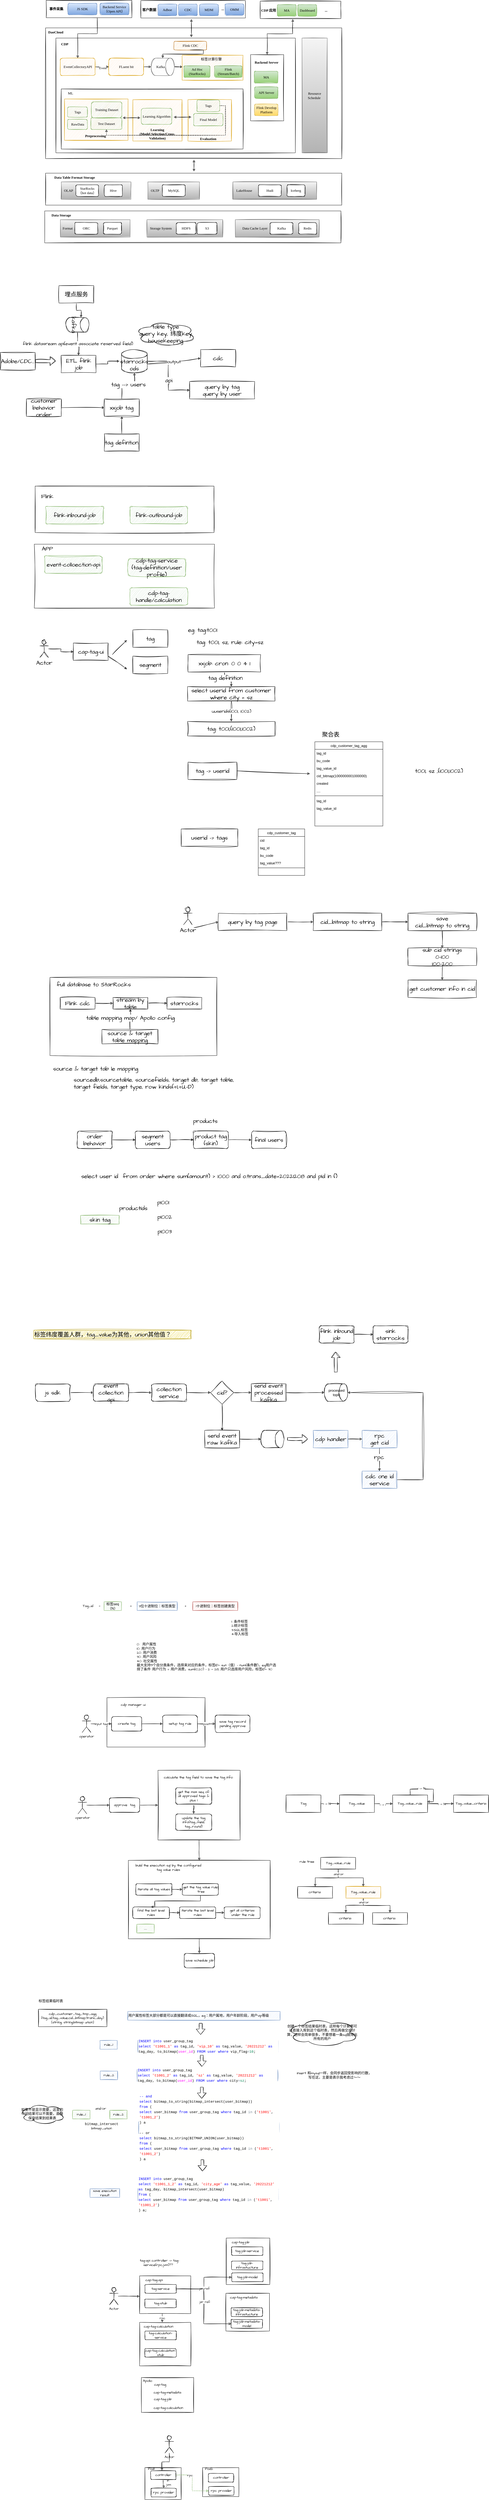 <mxfile version="20.6.2" type="github">
  <diagram id="YJtl5HTyZOLG68UvCM0n" name="第 1 页">
    <mxGraphModel dx="783" dy="-678" grid="1" gridSize="10" guides="1" tooltips="1" connect="1" arrows="1" fold="1" page="1" pageScale="1" pageWidth="827" pageHeight="1169" math="0" shadow="0">
      <root>
        <mxCell id="0" />
        <mxCell id="1" parent="0" />
        <mxCell id="1AQMSCd6CBkvp_HDMmEK-28" value="" style="rounded=0;whiteSpace=wrap;html=1;sketch=1;fontFamily=Architects Daughter;fontSource=https%3A%2F%2Ffonts.googleapis.com%2Fcss%3Ffamily%3DArchitects%2BDaughter;" vertex="1" parent="1">
          <mxGeometry x="571.25" y="7740" width="338" height="170" as="geometry" />
        </mxCell>
        <mxCell id="IY-IGesfJMvV184KqPkw-102" value="" style="rounded=0;whiteSpace=wrap;html=1;sketch=1;hachureGap=4;jiggle=2;fontFamily=Architects Daughter;fontSource=https%3A%2F%2Ffonts.googleapis.com%2Fcss%3Ffamily%3DArchitects%2BDaughter;fontSize=20;" parent="1" vertex="1">
          <mxGeometry x="375" y="5261" width="575" height="269" as="geometry" />
        </mxCell>
        <mxCell id="HF32aqo9pS53ZTFzaLPI-163" value="" style="rounded=0;whiteSpace=wrap;html=1;sketch=1;fontFamily=Comic Sans MS;gradientColor=none;" parent="1" vertex="1">
          <mxGeometry x="360" y="2493" width="1020" height="110" as="geometry" />
        </mxCell>
        <mxCell id="HF32aqo9pS53ZTFzaLPI-48" value="" style="rounded=0;whiteSpace=wrap;html=1;sketch=1;fontFamily=Comic Sans MS;gradientColor=none;" parent="1" vertex="1">
          <mxGeometry x="360" y="1993" width="1020" height="450" as="geometry" />
        </mxCell>
        <mxCell id="HF32aqo9pS53ZTFzaLPI-58" value="" style="rounded=0;whiteSpace=wrap;html=1;sketch=1;fontFamily=Comic Sans MS;gradientColor=none;" parent="1" vertex="1">
          <mxGeometry x="395.5" y="2028" width="824.5" height="395" as="geometry" />
        </mxCell>
        <mxCell id="HF32aqo9pS53ZTFzaLPI-120" style="edgeStyle=orthogonalEdgeStyle;rounded=0;sketch=1;orthogonalLoop=1;jettySize=auto;html=1;exitX=0.5;exitY=1;exitDx=0;exitDy=0;entryX=0.5;entryY=0;entryDx=0;entryDy=0;fontFamily=Comic Sans MS;" parent="1" source="HF32aqo9pS53ZTFzaLPI-54" target="HF32aqo9pS53ZTFzaLPI-60" edge="1">
          <mxGeometry relative="1" as="geometry">
            <Array as="points">
              <mxPoint x="538" y="2013" />
              <mxPoint x="471" y="2013" />
            </Array>
          </mxGeometry>
        </mxCell>
        <mxCell id="HF32aqo9pS53ZTFzaLPI-54" value="" style="rounded=0;whiteSpace=wrap;html=1;sketch=1;fontFamily=Comic Sans MS;gradientColor=none;" parent="1" vertex="1">
          <mxGeometry x="362" y="1898" width="295" height="60" as="geometry" />
        </mxCell>
        <mxCell id="HF32aqo9pS53ZTFzaLPI-55" value="事件采集" style="text;html=1;strokeColor=none;fillColor=none;align=center;verticalAlign=middle;whiteSpace=wrap;rounded=0;sketch=1;fontFamily=Comic Sans MS;fontStyle=1" parent="1" vertex="1">
          <mxGeometry x="367" y="1913" width="60" height="30" as="geometry" />
        </mxCell>
        <mxCell id="HF32aqo9pS53ZTFzaLPI-56" value="JS SDK" style="rounded=1;whiteSpace=wrap;html=1;sketch=1;fontFamily=Comic Sans MS;fillColor=#dae8fc;strokeColor=#6c8ebf;gradientColor=#7ea6e0;" parent="1" vertex="1">
          <mxGeometry x="437" y="1908" width="100" height="40" as="geometry" />
        </mxCell>
        <mxCell id="HF32aqo9pS53ZTFzaLPI-57" value="Backend Service&lt;br&gt;（Open API）" style="rounded=1;whiteSpace=wrap;html=1;sketch=1;fontFamily=Comic Sans MS;fillColor=#dae8fc;strokeColor=#6c8ebf;gradientColor=#7ea6e0;" parent="1" vertex="1">
          <mxGeometry x="547" y="1908" width="100" height="40" as="geometry" />
        </mxCell>
        <mxCell id="HF32aqo9pS53ZTFzaLPI-59" value="CDP" style="text;html=1;strokeColor=none;fillColor=none;align=center;verticalAlign=middle;whiteSpace=wrap;rounded=0;sketch=1;fontFamily=Comic Sans MS;fontStyle=1" parent="1" vertex="1">
          <mxGeometry x="395.5" y="2034" width="60" height="30" as="geometry" />
        </mxCell>
        <mxCell id="HF32aqo9pS53ZTFzaLPI-62" value="" style="edgeStyle=orthogonalEdgeStyle;rounded=0;sketch=1;orthogonalLoop=1;jettySize=auto;html=1;fontFamily=Comic Sans MS;" parent="1" source="HF32aqo9pS53ZTFzaLPI-60" target="HF32aqo9pS53ZTFzaLPI-61" edge="1">
          <mxGeometry relative="1" as="geometry" />
        </mxCell>
        <mxCell id="HF32aqo9pS53ZTFzaLPI-63" value="Event" style="edgeLabel;html=1;align=center;verticalAlign=middle;resizable=0;points=[];fontFamily=Comic Sans MS;sketch=1;" parent="HF32aqo9pS53ZTFzaLPI-62" vertex="1" connectable="0">
          <mxGeometry x="0.107" y="-4" relative="1" as="geometry">
            <mxPoint as="offset" />
          </mxGeometry>
        </mxCell>
        <mxCell id="HF32aqo9pS53ZTFzaLPI-60" value="EventCollectoryAPI" style="rounded=1;whiteSpace=wrap;html=1;sketch=1;fontFamily=Comic Sans MS;fillColor=#ffe6cc;strokeColor=#d79b00;" parent="1" vertex="1">
          <mxGeometry x="410.5" y="2097" width="120" height="60" as="geometry" />
        </mxCell>
        <mxCell id="HF32aqo9pS53ZTFzaLPI-68" value="" style="edgeStyle=orthogonalEdgeStyle;rounded=0;sketch=1;orthogonalLoop=1;jettySize=auto;html=1;fontFamily=Comic Sans MS;" parent="1" source="HF32aqo9pS53ZTFzaLPI-61" target="HF32aqo9pS53ZTFzaLPI-67" edge="1">
          <mxGeometry relative="1" as="geometry" />
        </mxCell>
        <mxCell id="HF32aqo9pS53ZTFzaLPI-61" value="FLuent bit" style="whiteSpace=wrap;html=1;fontFamily=Comic Sans MS;rounded=1;sketch=1;fillColor=#ffe6cc;strokeColor=#d79b00;" parent="1" vertex="1">
          <mxGeometry x="577.5" y="2097" width="120" height="60" as="geometry" />
        </mxCell>
        <mxCell id="HF32aqo9pS53ZTFzaLPI-71" value="" style="edgeStyle=orthogonalEdgeStyle;rounded=0;sketch=1;orthogonalLoop=1;jettySize=auto;html=1;fontFamily=Comic Sans MS;" parent="1" source="HF32aqo9pS53ZTFzaLPI-67" edge="1">
          <mxGeometry relative="1" as="geometry">
            <mxPoint x="831.5" y="2127" as="targetPoint" />
          </mxGeometry>
        </mxCell>
        <mxCell id="HF32aqo9pS53ZTFzaLPI-67" value="" style="shape=cylinder3;whiteSpace=wrap;html=1;boundedLbl=1;backgroundOutline=1;size=15;rounded=0;sketch=1;fontFamily=Comic Sans MS;rotation=90;fillColor=#f5f5f5;fontColor=#333333;strokeColor=#666666;" parent="1" vertex="1">
          <mxGeometry x="733.5" y="2087" width="60" height="80" as="geometry" />
        </mxCell>
        <mxCell id="HF32aqo9pS53ZTFzaLPI-69" value="Kafka" style="text;html=1;strokeColor=none;fillColor=none;align=center;verticalAlign=middle;whiteSpace=wrap;rounded=0;sketch=1;fontFamily=Comic Sans MS;" parent="1" vertex="1">
          <mxGeometry x="734" y="2112" width="44" height="30" as="geometry" />
        </mxCell>
        <mxCell id="HF32aqo9pS53ZTFzaLPI-80" value="" style="rounded=0;whiteSpace=wrap;html=1;sketch=1;fontFamily=Comic Sans MS;fillColor=#f5f5f5;strokeColor=#666666;gradientColor=#b3b3b3;" parent="1" vertex="1">
          <mxGeometry x="414" y="2523" width="240" height="60" as="geometry" />
        </mxCell>
        <mxCell id="HF32aqo9pS53ZTFzaLPI-81" value="OLAP" style="text;html=1;strokeColor=none;fillColor=none;align=center;verticalAlign=middle;whiteSpace=wrap;rounded=0;sketch=1;fontFamily=Comic Sans MS;" parent="1" vertex="1">
          <mxGeometry x="409" y="2538" width="60" height="30" as="geometry" />
        </mxCell>
        <mxCell id="HF32aqo9pS53ZTFzaLPI-82" value="StarRocks&lt;br&gt;（hot data）" style="whiteSpace=wrap;html=1;fontFamily=Comic Sans MS;rounded=1;sketch=1;" parent="1" vertex="1">
          <mxGeometry x="464" y="2533" width="78.5" height="40" as="geometry" />
        </mxCell>
        <mxCell id="HF32aqo9pS53ZTFzaLPI-105" value="" style="rounded=0;whiteSpace=wrap;html=1;sketch=1;fontFamily=Comic Sans MS;gradientColor=none;" parent="1" vertex="1">
          <mxGeometry x="688" y="1899" width="360" height="60" as="geometry" />
        </mxCell>
        <mxCell id="HF32aqo9pS53ZTFzaLPI-106" value="客户数据" style="text;html=1;strokeColor=none;fillColor=none;align=center;verticalAlign=middle;whiteSpace=wrap;rounded=0;sketch=1;fontFamily=Comic Sans MS;fontStyle=1" parent="1" vertex="1">
          <mxGeometry x="687" y="1916" width="60" height="30" as="geometry" />
        </mxCell>
        <mxCell id="HF32aqo9pS53ZTFzaLPI-107" value="Adboe" style="rounded=1;whiteSpace=wrap;html=1;sketch=1;fontFamily=Comic Sans MS;fillColor=#dae8fc;strokeColor=#6c8ebf;gradientColor=#7ea6e0;" parent="1" vertex="1">
          <mxGeometry x="747" y="1911" width="65" height="40" as="geometry" />
        </mxCell>
        <mxCell id="HF32aqo9pS53ZTFzaLPI-111" value="CDC" style="rounded=1;whiteSpace=wrap;html=1;sketch=1;fontFamily=Comic Sans MS;fillColor=#dae8fc;strokeColor=#6c8ebf;gradientColor=#7ea6e0;" parent="1" vertex="1">
          <mxGeometry x="817.5" y="1911" width="65" height="40" as="geometry" />
        </mxCell>
        <mxCell id="HF32aqo9pS53ZTFzaLPI-114" value="MDM" style="rounded=1;whiteSpace=wrap;html=1;sketch=1;fontFamily=Comic Sans MS;fillColor=#dae8fc;strokeColor=#6c8ebf;gradientColor=#7ea6e0;" parent="1" vertex="1">
          <mxGeometry x="890" y="1911" width="65" height="40" as="geometry" />
        </mxCell>
        <mxCell id="HF32aqo9pS53ZTFzaLPI-115" value="OMM" style="rounded=1;whiteSpace=wrap;html=1;sketch=1;fontFamily=Comic Sans MS;gradientColor=#7ea6e0;fillColor=#dae8fc;strokeColor=#6c8ebf;" parent="1" vertex="1">
          <mxGeometry x="978" y="1910" width="65" height="40" as="geometry" />
        </mxCell>
        <mxCell id="HF32aqo9pS53ZTFzaLPI-116" value="..." style="text;html=1;align=center;verticalAlign=middle;whiteSpace=wrap;rounded=0;sketch=1;fontFamily=Comic Sans MS;fontStyle=1;" parent="1" vertex="1">
          <mxGeometry x="940" y="1913" width="60" height="30" as="geometry" />
        </mxCell>
        <mxCell id="HF32aqo9pS53ZTFzaLPI-117" value="Flink CDC" style="whiteSpace=wrap;html=1;fontFamily=Comic Sans MS;rounded=1;sketch=1;fillColor=#fad7ac;strokeColor=#b46504;" parent="1" vertex="1">
          <mxGeometry x="801.75" y="2039" width="112.75" height="30" as="geometry" />
        </mxCell>
        <mxCell id="HF32aqo9pS53ZTFzaLPI-124" value="" style="rounded=0;whiteSpace=wrap;html=1;sketch=1;fontFamily=Comic Sans MS;fillColor=#ffe6cc;strokeColor=#d79b00;" parent="1" vertex="1">
          <mxGeometry x="830" y="2087" width="210" height="86" as="geometry" />
        </mxCell>
        <mxCell id="HF32aqo9pS53ZTFzaLPI-125" value="标签计算引擎" style="text;html=1;strokeColor=none;fillColor=none;align=center;verticalAlign=middle;whiteSpace=wrap;rounded=0;sketch=1;fontFamily=Comic Sans MS;" parent="1" vertex="1">
          <mxGeometry x="881" y="2085" width="100" height="32.5" as="geometry" />
        </mxCell>
        <mxCell id="HF32aqo9pS53ZTFzaLPI-126" value="Ad Hoc&lt;br&gt;(StarRocks)" style="whiteSpace=wrap;html=1;fontFamily=Comic Sans MS;rounded=1;sketch=1;fillColor=#d5e8d4;strokeColor=#82b366;gradientColor=#97d077;" parent="1" vertex="1">
          <mxGeometry x="836.5" y="2123.25" width="90" height="40" as="geometry" />
        </mxCell>
        <mxCell id="HF32aqo9pS53ZTFzaLPI-147" value="" style="rounded=0;whiteSpace=wrap;html=1;sketch=1;fontFamily=Comic Sans MS;gradientColor=none;" parent="1" vertex="1">
          <mxGeometry x="414" y="2203" width="626" height="207" as="geometry" />
        </mxCell>
        <mxCell id="HF32aqo9pS53ZTFzaLPI-127" value="Flink&lt;br&gt;(Stream/Batch)" style="whiteSpace=wrap;html=1;fontFamily=Comic Sans MS;rounded=1;sketch=1;fillColor=#d5e8d4;strokeColor=#82b366;gradientColor=#97d077;" parent="1" vertex="1">
          <mxGeometry x="941.5" y="2123.25" width="95" height="40" as="geometry" />
        </mxCell>
        <mxCell id="HF32aqo9pS53ZTFzaLPI-128" value="" style="rounded=0;whiteSpace=wrap;html=1;sketch=1;fontFamily=Comic Sans MS;fillColor=#ffe6cc;strokeColor=#d79b00;" parent="1" vertex="1">
          <mxGeometry x="425" y="2237.5" width="219" height="142.5" as="geometry" />
        </mxCell>
        <mxCell id="HF32aqo9pS53ZTFzaLPI-129" value="Tags" style="whiteSpace=wrap;html=1;fontFamily=Comic Sans MS;rounded=1;sketch=1;fillColor=#d5e8d4;strokeColor=#82b366;" parent="1" vertex="1">
          <mxGeometry x="435.5" y="2265" width="68.5" height="35" as="geometry" />
        </mxCell>
        <mxCell id="HF32aqo9pS53ZTFzaLPI-130" value="RawData" style="whiteSpace=wrap;html=1;fontFamily=Comic Sans MS;rounded=1;sketch=1;fillColor=#d5e8d4;strokeColor=#82b366;" parent="1" vertex="1">
          <mxGeometry x="435.5" y="2307.5" width="68.5" height="35" as="geometry" />
        </mxCell>
        <mxCell id="HF32aqo9pS53ZTFzaLPI-131" value="Training Dataset" style="whiteSpace=wrap;html=1;fontFamily=Comic Sans MS;rounded=1;sketch=1;fillColor=#d5e8d4;strokeColor=#82b366;" parent="1" vertex="1">
          <mxGeometry x="517.75" y="2247.5" width="105" height="55" as="geometry" />
        </mxCell>
        <mxCell id="HF32aqo9pS53ZTFzaLPI-132" value="Test Dataset" style="whiteSpace=wrap;html=1;fontFamily=Comic Sans MS;rounded=1;sketch=1;fillColor=#d5e8d4;strokeColor=#82b366;" parent="1" vertex="1">
          <mxGeometry x="516" y="2302.5" width="106.75" height="40" as="geometry" />
        </mxCell>
        <mxCell id="HF32aqo9pS53ZTFzaLPI-133" value="Preprocessing" style="text;html=1;strokeColor=none;fillColor=none;align=center;verticalAlign=middle;whiteSpace=wrap;rounded=0;sketch=1;fontFamily=Comic Sans MS;fontStyle=1" parent="1" vertex="1">
          <mxGeometry x="501.5" y="2350" width="60" height="30" as="geometry" />
        </mxCell>
        <mxCell id="HF32aqo9pS53ZTFzaLPI-134" value="" style="rounded=0;whiteSpace=wrap;html=1;sketch=1;fontFamily=Comic Sans MS;fillColor=#ffe6cc;strokeColor=#d79b00;" parent="1" vertex="1">
          <mxGeometry x="660.5" y="2240" width="169.5" height="142.5" as="geometry" />
        </mxCell>
        <mxCell id="HF32aqo9pS53ZTFzaLPI-135" value="Learning Algorithm" style="whiteSpace=wrap;html=1;fontFamily=Comic Sans MS;rounded=1;sketch=1;fillColor=#d5e8d4;strokeColor=#82b366;" parent="1" vertex="1">
          <mxGeometry x="689.5" y="2270" width="105" height="55" as="geometry" />
        </mxCell>
        <mxCell id="HF32aqo9pS53ZTFzaLPI-136" value="Learning&lt;br&gt;(Model Selection/Cross-Validation)" style="text;html=1;strokeColor=none;fillColor=none;align=center;verticalAlign=middle;whiteSpace=wrap;rounded=0;sketch=1;fontFamily=Comic Sans MS;fontStyle=1" parent="1" vertex="1">
          <mxGeometry x="671.25" y="2342.5" width="148" height="30" as="geometry" />
        </mxCell>
        <mxCell id="HF32aqo9pS53ZTFzaLPI-138" value="" style="rounded=0;whiteSpace=wrap;html=1;sketch=1;fontFamily=Comic Sans MS;fillColor=#ffe6cc;strokeColor=#d79b00;" parent="1" vertex="1">
          <mxGeometry x="850" y="2240" width="150" height="142.5" as="geometry" />
        </mxCell>
        <mxCell id="HF32aqo9pS53ZTFzaLPI-145" style="edgeStyle=orthogonalEdgeStyle;rounded=0;sketch=1;orthogonalLoop=1;jettySize=auto;html=1;exitX=1;exitY=0.5;exitDx=0;exitDy=0;entryX=0.5;entryY=1;entryDx=0;entryDy=0;dashed=1;fontFamily=Comic Sans MS;fontStyle=1;strokeWidth=1;" parent="1" source="HF32aqo9pS53ZTFzaLPI-141" target="HF32aqo9pS53ZTFzaLPI-132" edge="1">
          <mxGeometry relative="1" as="geometry" />
        </mxCell>
        <mxCell id="HF32aqo9pS53ZTFzaLPI-139" value="Final Model" style="whiteSpace=wrap;html=1;fontFamily=Comic Sans MS;rounded=1;sketch=1;fillColor=#d5e8d4;strokeColor=#82b366;" parent="1" vertex="1">
          <mxGeometry x="869.75" y="2287.5" width="101" height="42.5" as="geometry" />
        </mxCell>
        <mxCell id="HF32aqo9pS53ZTFzaLPI-140" value="Evaluation" style="text;html=1;strokeColor=none;fillColor=none;align=center;verticalAlign=middle;whiteSpace=wrap;rounded=0;sketch=1;fontFamily=Comic Sans MS;fontStyle=1" parent="1" vertex="1">
          <mxGeometry x="860.25" y="2360" width="120" height="30" as="geometry" />
        </mxCell>
        <mxCell id="HF32aqo9pS53ZTFzaLPI-141" value="Tags" style="whiteSpace=wrap;html=1;fontFamily=Comic Sans MS;rounded=1;sketch=1;fillColor=#d5e8d4;strokeColor=#82b366;" parent="1" vertex="1">
          <mxGeometry x="881" y="2241" width="78.5" height="40" as="geometry" />
        </mxCell>
        <mxCell id="HF32aqo9pS53ZTFzaLPI-148" value="ML" style="text;html=1;strokeColor=none;fillColor=none;align=center;verticalAlign=middle;whiteSpace=wrap;rounded=0;sketch=1;fontFamily=Comic Sans MS;" parent="1" vertex="1">
          <mxGeometry x="416" y="2203" width="60" height="30" as="geometry" />
        </mxCell>
        <mxCell id="HF32aqo9pS53ZTFzaLPI-150" value="" style="endArrow=classic;html=1;rounded=0;sketch=1;strokeWidth=1;fontFamily=Comic Sans MS;exitX=0.5;exitY=1;exitDx=0;exitDy=0;entryX=0;entryY=0.5;entryDx=0;entryDy=0;entryPerimeter=0;edgeStyle=orthogonalEdgeStyle;" parent="1" source="HF32aqo9pS53ZTFzaLPI-117" target="HF32aqo9pS53ZTFzaLPI-67" edge="1">
          <mxGeometry width="50" height="50" relative="1" as="geometry">
            <mxPoint x="760" y="2123" as="sourcePoint" />
            <mxPoint x="810" y="2073" as="targetPoint" />
            <Array as="points">
              <mxPoint x="903" y="2083" />
              <mxPoint x="764" y="2083" />
            </Array>
          </mxGeometry>
        </mxCell>
        <mxCell id="HF32aqo9pS53ZTFzaLPI-151" value="" style="rounded=0;whiteSpace=wrap;html=1;sketch=1;fontFamily=Comic Sans MS;" parent="1" vertex="1">
          <mxGeometry x="1066" y="2085" width="114" height="228" as="geometry" />
        </mxCell>
        <mxCell id="HF32aqo9pS53ZTFzaLPI-152" value="Backend Server" style="text;html=1;strokeColor=none;fillColor=none;align=center;verticalAlign=middle;whiteSpace=wrap;rounded=0;sketch=1;fontFamily=Comic Sans MS;fontStyle=1" parent="1" vertex="1">
          <mxGeometry x="1049.25" y="2097" width="143.5" height="30" as="geometry" />
        </mxCell>
        <mxCell id="HF32aqo9pS53ZTFzaLPI-153" value="MA" style="rounded=1;whiteSpace=wrap;html=1;sketch=1;fontFamily=Comic Sans MS;fillColor=#d5e8d4;strokeColor=#82b366;gradientColor=#97d077;" parent="1" vertex="1">
          <mxGeometry x="1078.5" y="2142" width="81.5" height="41" as="geometry" />
        </mxCell>
        <mxCell id="HF32aqo9pS53ZTFzaLPI-154" value="API Server" style="rounded=1;whiteSpace=wrap;html=1;sketch=1;fontFamily=Comic Sans MS;fillColor=#d5e8d4;strokeColor=#82b366;gradientColor=#97d077;" parent="1" vertex="1">
          <mxGeometry x="1079.5" y="2196" width="80.5" height="40" as="geometry" />
        </mxCell>
        <mxCell id="HF32aqo9pS53ZTFzaLPI-156" value="" style="endArrow=classic;startArrow=classic;html=1;rounded=0;sketch=1;strokeWidth=1;fontFamily=Comic Sans MS;" parent="1" edge="1">
          <mxGeometry width="50" height="50" relative="1" as="geometry">
            <mxPoint x="862" y="2025" as="sourcePoint" />
            <mxPoint x="862" y="1963" as="targetPoint" />
            <Array as="points">
              <mxPoint x="862" y="2025" />
            </Array>
          </mxGeometry>
        </mxCell>
        <mxCell id="HF32aqo9pS53ZTFzaLPI-161" value="DaoCloud" style="text;html=1;strokeColor=none;fillColor=none;align=center;verticalAlign=middle;whiteSpace=wrap;rounded=0;sketch=1;fontFamily=Comic Sans MS;fontStyle=1" parent="1" vertex="1">
          <mxGeometry x="365" y="1993" width="60" height="30" as="geometry" />
        </mxCell>
        <mxCell id="HF32aqo9pS53ZTFzaLPI-165" value="Data Table Format Storage" style="text;html=1;strokeColor=none;fillColor=none;align=center;verticalAlign=middle;whiteSpace=wrap;rounded=0;sketch=1;fontFamily=Comic Sans MS;fontStyle=1" parent="1" vertex="1">
          <mxGeometry x="370" y="2493" width="180" height="30" as="geometry" />
        </mxCell>
        <mxCell id="HF32aqo9pS53ZTFzaLPI-172" value="Hive" style="whiteSpace=wrap;html=1;fontFamily=Comic Sans MS;rounded=1;sketch=1;" parent="1" vertex="1">
          <mxGeometry x="562.31" y="2533" width="62.12" height="40" as="geometry" />
        </mxCell>
        <mxCell id="HF32aqo9pS53ZTFzaLPI-181" value="" style="rounded=0;whiteSpace=wrap;html=1;sketch=1;fontFamily=Comic Sans MS;gradientColor=none;" parent="1" vertex="1">
          <mxGeometry x="1099" y="1901" width="278" height="60" as="geometry" />
        </mxCell>
        <mxCell id="HF32aqo9pS53ZTFzaLPI-182" value="CDP 应用" style="text;html=1;strokeColor=none;fillColor=none;align=center;verticalAlign=middle;whiteSpace=wrap;rounded=0;sketch=1;fontFamily=Comic Sans MS;fontStyle=1" parent="1" vertex="1">
          <mxGeometry x="1098" y="1918" width="60" height="30" as="geometry" />
        </mxCell>
        <mxCell id="HF32aqo9pS53ZTFzaLPI-183" value="MA" style="rounded=1;whiteSpace=wrap;html=1;sketch=1;fontFamily=Comic Sans MS;fillColor=#d5e8d4;strokeColor=#82b366;gradientColor=#97d077;" parent="1" vertex="1">
          <mxGeometry x="1158" y="1913" width="65" height="40" as="geometry" />
        </mxCell>
        <mxCell id="HF32aqo9pS53ZTFzaLPI-184" value="Dashboard" style="rounded=1;whiteSpace=wrap;html=1;sketch=1;fontFamily=Comic Sans MS;fillColor=#d5e8d4;strokeColor=#82b366;gradientColor=#97d077;" parent="1" vertex="1">
          <mxGeometry x="1228.5" y="1913" width="65" height="40" as="geometry" />
        </mxCell>
        <mxCell id="HF32aqo9pS53ZTFzaLPI-187" value="..." style="text;html=1;strokeColor=none;fillColor=none;align=center;verticalAlign=middle;whiteSpace=wrap;rounded=0;sketch=1;fontFamily=Comic Sans MS;fontStyle=1" parent="1" vertex="1">
          <mxGeometry x="1295.75" y="1918" width="60" height="30" as="geometry" />
        </mxCell>
        <mxCell id="HF32aqo9pS53ZTFzaLPI-195" value="" style="endArrow=classic;startArrow=classic;html=1;rounded=0;sketch=1;strokeWidth=1;fontFamily=Comic Sans MS;" parent="1" edge="1">
          <mxGeometry width="50" height="50" relative="1" as="geometry">
            <mxPoint x="871" y="2487" as="sourcePoint" />
            <mxPoint x="871" y="2447" as="targetPoint" />
          </mxGeometry>
        </mxCell>
        <mxCell id="HF32aqo9pS53ZTFzaLPI-199" value="Flink Develop&lt;br&gt;Platform" style="rounded=1;whiteSpace=wrap;html=1;sketch=1;fontFamily=Comic Sans MS;fillColor=#fff2cc;strokeColor=#d6b656;gradientColor=#ffd966;" parent="1" vertex="1">
          <mxGeometry x="1079.5" y="2255" width="80.5" height="40" as="geometry" />
        </mxCell>
        <mxCell id="HF32aqo9pS53ZTFzaLPI-201" value="Resource Schedule&amp;nbsp;" style="rounded=0;whiteSpace=wrap;html=1;sketch=1;fontFamily=Comic Sans MS;gradientColor=#b3b3b3;fillColor=#f5f5f5;strokeColor=#666666;" parent="1" vertex="1">
          <mxGeometry x="1243" y="2028" width="87" height="395" as="geometry" />
        </mxCell>
        <mxCell id="HF32aqo9pS53ZTFzaLPI-204" value="" style="endArrow=classic;startArrow=classic;html=1;rounded=0;sketch=1;strokeWidth=1;fontFamily=Comic Sans MS;edgeStyle=orthogonalEdgeStyle;exitX=0.5;exitY=0;exitDx=0;exitDy=0;entryX=0.403;entryY=1.033;entryDx=0;entryDy=0;entryPerimeter=0;" parent="1" source="HF32aqo9pS53ZTFzaLPI-151" target="HF32aqo9pS53ZTFzaLPI-181" edge="1">
          <mxGeometry width="50" height="50" relative="1" as="geometry">
            <mxPoint x="1117" y="2078" as="sourcePoint" />
            <mxPoint x="1230" y="1973" as="targetPoint" />
            <Array as="points">
              <mxPoint x="1123" y="2013" />
              <mxPoint x="1211" y="2013" />
            </Array>
          </mxGeometry>
        </mxCell>
        <mxCell id="HF32aqo9pS53ZTFzaLPI-205" value="" style="rounded=0;whiteSpace=wrap;html=1;sketch=1;fontFamily=Comic Sans MS;fillColor=#f5f5f5;strokeColor=#666666;gradientColor=#b3b3b3;" parent="1" vertex="1">
          <mxGeometry x="712" y="2523" width="178" height="60" as="geometry" />
        </mxCell>
        <mxCell id="HF32aqo9pS53ZTFzaLPI-206" value="OLTP" style="text;html=1;strokeColor=none;fillColor=none;align=center;verticalAlign=middle;whiteSpace=wrap;rounded=0;sketch=1;fontFamily=Comic Sans MS;" parent="1" vertex="1">
          <mxGeometry x="707" y="2538" width="60" height="30" as="geometry" />
        </mxCell>
        <mxCell id="HF32aqo9pS53ZTFzaLPI-207" value="MySQL" style="whiteSpace=wrap;html=1;fontFamily=Comic Sans MS;rounded=1;sketch=1;" parent="1" vertex="1">
          <mxGeometry x="762" y="2533" width="78.5" height="40" as="geometry" />
        </mxCell>
        <mxCell id="HF32aqo9pS53ZTFzaLPI-209" value="" style="rounded=0;whiteSpace=wrap;html=1;sketch=1;fontFamily=Comic Sans MS;fillColor=#f5f5f5;strokeColor=#666666;gradientColor=#b3b3b3;" parent="1" vertex="1">
          <mxGeometry x="1005.0" y="2523" width="288.5" height="60" as="geometry" />
        </mxCell>
        <mxCell id="HF32aqo9pS53ZTFzaLPI-210" value="LakeHouse" style="text;html=1;strokeColor=none;fillColor=none;align=center;verticalAlign=middle;whiteSpace=wrap;rounded=0;sketch=1;fontFamily=Comic Sans MS;" parent="1" vertex="1">
          <mxGeometry x="1013.5" y="2538" width="60" height="30" as="geometry" />
        </mxCell>
        <mxCell id="HF32aqo9pS53ZTFzaLPI-211" value="Hudi" style="whiteSpace=wrap;html=1;fontFamily=Comic Sans MS;rounded=1;sketch=1;" parent="1" vertex="1">
          <mxGeometry x="1093.07" y="2533" width="78.5" height="40" as="geometry" />
        </mxCell>
        <mxCell id="HF32aqo9pS53ZTFzaLPI-212" value="Iceberg" style="whiteSpace=wrap;html=1;fontFamily=Comic Sans MS;rounded=1;sketch=1;" parent="1" vertex="1">
          <mxGeometry x="1191.38" y="2533" width="62.12" height="40" as="geometry" />
        </mxCell>
        <mxCell id="HF32aqo9pS53ZTFzaLPI-213" value="" style="rounded=0;whiteSpace=wrap;html=1;sketch=1;fontFamily=Comic Sans MS;gradientColor=none;" parent="1" vertex="1">
          <mxGeometry x="357" y="2623" width="1020" height="110" as="geometry" />
        </mxCell>
        <mxCell id="HF32aqo9pS53ZTFzaLPI-214" value="" style="rounded=0;whiteSpace=wrap;html=1;sketch=1;fontFamily=Comic Sans MS;fillColor=#f5f5f5;strokeColor=#666666;gradientColor=#b3b3b3;" parent="1" vertex="1">
          <mxGeometry x="411" y="2653" width="240" height="60" as="geometry" />
        </mxCell>
        <mxCell id="HF32aqo9pS53ZTFzaLPI-215" value="Format" style="text;html=1;strokeColor=none;fillColor=none;align=center;verticalAlign=middle;whiteSpace=wrap;rounded=0;sketch=1;fontFamily=Comic Sans MS;" parent="1" vertex="1">
          <mxGeometry x="406" y="2668" width="60" height="30" as="geometry" />
        </mxCell>
        <mxCell id="HF32aqo9pS53ZTFzaLPI-216" value="ORC" style="whiteSpace=wrap;html=1;fontFamily=Comic Sans MS;rounded=1;sketch=1;" parent="1" vertex="1">
          <mxGeometry x="461" y="2663" width="78.5" height="40" as="geometry" />
        </mxCell>
        <mxCell id="HF32aqo9pS53ZTFzaLPI-217" value="Data Storage" style="text;html=1;strokeColor=none;fillColor=none;align=center;verticalAlign=middle;whiteSpace=wrap;rounded=0;sketch=1;fontFamily=Comic Sans MS;fontStyle=1" parent="1" vertex="1">
          <mxGeometry x="324" y="2623" width="180" height="30" as="geometry" />
        </mxCell>
        <mxCell id="HF32aqo9pS53ZTFzaLPI-218" value="Parquet" style="whiteSpace=wrap;html=1;fontFamily=Comic Sans MS;rounded=1;sketch=1;" parent="1" vertex="1">
          <mxGeometry x="559.31" y="2663" width="62.12" height="40" as="geometry" />
        </mxCell>
        <mxCell id="HF32aqo9pS53ZTFzaLPI-219" value="" style="rounded=0;whiteSpace=wrap;html=1;sketch=1;fontFamily=Comic Sans MS;fillColor=#f5f5f5;strokeColor=#666666;gradientColor=#b3b3b3;" parent="1" vertex="1">
          <mxGeometry x="709" y="2653" width="261" height="60" as="geometry" />
        </mxCell>
        <mxCell id="HF32aqo9pS53ZTFzaLPI-220" value="Storage System" style="text;html=1;strokeColor=none;fillColor=none;align=center;verticalAlign=middle;whiteSpace=wrap;rounded=0;sketch=1;fontFamily=Comic Sans MS;" parent="1" vertex="1">
          <mxGeometry x="704" y="2668" width="106" height="30" as="geometry" />
        </mxCell>
        <mxCell id="HF32aqo9pS53ZTFzaLPI-221" value="HDFS" style="whiteSpace=wrap;html=1;fontFamily=Comic Sans MS;rounded=1;sketch=1;" parent="1" vertex="1">
          <mxGeometry x="810" y="2663" width="68" height="40" as="geometry" />
        </mxCell>
        <mxCell id="HF32aqo9pS53ZTFzaLPI-222" value="" style="rounded=0;whiteSpace=wrap;html=1;sketch=1;fontFamily=Comic Sans MS;fillColor=#f5f5f5;strokeColor=#666666;gradientColor=#b3b3b3;" parent="1" vertex="1">
          <mxGeometry x="1013.5" y="2653" width="288.5" height="60" as="geometry" />
        </mxCell>
        <mxCell id="HF32aqo9pS53ZTFzaLPI-223" value="Data Cache Layer" style="text;html=1;strokeColor=none;fillColor=none;align=center;verticalAlign=middle;whiteSpace=wrap;rounded=0;sketch=1;fontFamily=Comic Sans MS;" parent="1" vertex="1">
          <mxGeometry x="1022" y="2668" width="117.5" height="30" as="geometry" />
        </mxCell>
        <mxCell id="HF32aqo9pS53ZTFzaLPI-224" value="Kafka" style="whiteSpace=wrap;html=1;fontFamily=Comic Sans MS;rounded=1;sketch=1;" parent="1" vertex="1">
          <mxGeometry x="1133.07" y="2663" width="78.5" height="40" as="geometry" />
        </mxCell>
        <mxCell id="HF32aqo9pS53ZTFzaLPI-225" value="Redis" style="whiteSpace=wrap;html=1;fontFamily=Comic Sans MS;rounded=1;sketch=1;" parent="1" vertex="1">
          <mxGeometry x="1231.38" y="2663" width="62.12" height="40" as="geometry" />
        </mxCell>
        <mxCell id="HF32aqo9pS53ZTFzaLPI-226" value="S3" style="whiteSpace=wrap;html=1;fontFamily=Comic Sans MS;rounded=1;sketch=1;" parent="1" vertex="1">
          <mxGeometry x="882" y="2663" width="68" height="40" as="geometry" />
        </mxCell>
        <mxCell id="HF32aqo9pS53ZTFzaLPI-227" value="" style="endArrow=classic;startArrow=classic;html=1;rounded=0;sketch=1;strokeWidth=1;fontFamily=Comic Sans MS;" parent="1" edge="1">
          <mxGeometry width="50" height="50" relative="1" as="geometry">
            <mxPoint x="626" y="2302.5" as="sourcePoint" />
            <mxPoint x="686" y="2302.5" as="targetPoint" />
          </mxGeometry>
        </mxCell>
        <mxCell id="HF32aqo9pS53ZTFzaLPI-228" value="" style="endArrow=classic;startArrow=classic;html=1;rounded=0;sketch=1;strokeWidth=1;fontFamily=Comic Sans MS;" parent="1" edge="1">
          <mxGeometry width="50" height="50" relative="1" as="geometry">
            <mxPoint x="801.75" y="2300" as="sourcePoint" />
            <mxPoint x="861.75" y="2300" as="targetPoint" />
          </mxGeometry>
        </mxCell>
        <mxCell id="IY-IGesfJMvV184KqPkw-10" style="edgeStyle=orthogonalEdgeStyle;rounded=0;sketch=1;hachureGap=4;jiggle=2;orthogonalLoop=1;jettySize=auto;html=1;entryX=0;entryY=0;entryDx=0;entryDy=27.5;entryPerimeter=0;fontFamily=Architects Daughter;fontSource=https%3A%2F%2Ffonts.googleapis.com%2Fcss%3Ffamily%3DArchitects%2BDaughter;fontSize=16;" parent="1" source="IY-IGesfJMvV184KqPkw-1" target="IY-IGesfJMvV184KqPkw-9" edge="1">
          <mxGeometry relative="1" as="geometry" />
        </mxCell>
        <mxCell id="IY-IGesfJMvV184KqPkw-1" value="埋点服务" style="rounded=0;whiteSpace=wrap;html=1;sketch=1;hachureGap=4;jiggle=2;fontFamily=Architects Daughter;fontSource=https%3A%2F%2Ffonts.googleapis.com%2Fcss%3Ffamily%3DArchitects%2BDaughter;fontSize=20;" parent="1" vertex="1">
          <mxGeometry x="406" y="2880" width="120" height="60" as="geometry" />
        </mxCell>
        <mxCell id="IY-IGesfJMvV184KqPkw-5" style="edgeStyle=orthogonalEdgeStyle;rounded=0;sketch=1;hachureGap=4;jiggle=2;orthogonalLoop=1;jettySize=auto;html=1;entryX=0;entryY=0.5;entryDx=0;entryDy=0;fontFamily=Architects Daughter;fontSource=https%3A%2F%2Ffonts.googleapis.com%2Fcss%3Ffamily%3DArchitects%2BDaughter;fontSize=16;" parent="1" source="IY-IGesfJMvV184KqPkw-2" edge="1">
          <mxGeometry relative="1" as="geometry">
            <mxPoint x="614" y="3140" as="targetPoint" />
          </mxGeometry>
        </mxCell>
        <mxCell id="IY-IGesfJMvV184KqPkw-2" value="ETL flink job" style="rounded=0;whiteSpace=wrap;html=1;sketch=1;hachureGap=4;jiggle=2;fontFamily=Architects Daughter;fontSource=https%3A%2F%2Ffonts.googleapis.com%2Fcss%3Ffamily%3DArchitects%2BDaughter;fontSize=20;" parent="1" vertex="1">
          <mxGeometry x="413.5" y="3120" width="120" height="60" as="geometry" />
        </mxCell>
        <mxCell id="IY-IGesfJMvV184KqPkw-23" style="edgeStyle=orthogonalEdgeStyle;rounded=0;sketch=1;hachureGap=4;jiggle=2;orthogonalLoop=1;jettySize=auto;html=1;entryX=0;entryY=0.5;entryDx=0;entryDy=0;fontFamily=Architects Daughter;fontSource=https%3A%2F%2Ffonts.googleapis.com%2Fcss%3Ffamily%3DArchitects%2BDaughter;fontSize=16;" parent="1" source="IY-IGesfJMvV184KqPkw-6" target="IY-IGesfJMvV184KqPkw-22" edge="1">
          <mxGeometry relative="1" as="geometry" />
        </mxCell>
        <mxCell id="IY-IGesfJMvV184KqPkw-27" value="api" style="edgeLabel;html=1;align=center;verticalAlign=middle;resizable=0;points=[];fontSize=20;fontFamily=Architects Daughter;" parent="IY-IGesfJMvV184KqPkw-23" vertex="1" connectable="0">
          <mxGeometry x="0.124" y="1" relative="1" as="geometry">
            <mxPoint as="offset" />
          </mxGeometry>
        </mxCell>
        <mxCell id="IY-IGesfJMvV184KqPkw-6" value="starrocks&lt;br&gt;ods" style="shape=cylinder3;whiteSpace=wrap;html=1;boundedLbl=1;backgroundOutline=1;size=15;sketch=1;hachureGap=4;jiggle=2;fontFamily=Architects Daughter;fontSource=https%3A%2F%2Ffonts.googleapis.com%2Fcss%3Ffamily%3DArchitects%2BDaughter;fontSize=20;" parent="1" vertex="1">
          <mxGeometry x="621.43" y="3100" width="88.57" height="80" as="geometry" />
        </mxCell>
        <mxCell id="IY-IGesfJMvV184KqPkw-7" value="Adobe/CDC..." style="rounded=0;whiteSpace=wrap;html=1;sketch=1;hachureGap=4;jiggle=2;fontFamily=Architects Daughter;fontSource=https%3A%2F%2Ffonts.googleapis.com%2Fcss%3Ffamily%3DArchitects%2BDaughter;fontSize=20;" parent="1" vertex="1">
          <mxGeometry x="204" y="3110" width="120" height="60" as="geometry" />
        </mxCell>
        <mxCell id="IY-IGesfJMvV184KqPkw-8" value="" style="shape=flexArrow;endArrow=classic;html=1;rounded=0;sketch=1;hachureGap=4;jiggle=2;fontFamily=Architects Daughter;fontSource=https%3A%2F%2Ffonts.googleapis.com%2Fcss%3Ffamily%3DArchitects%2BDaughter;fontSize=16;" parent="1" source="IY-IGesfJMvV184KqPkw-7" edge="1">
          <mxGeometry width="50" height="50" relative="1" as="geometry">
            <mxPoint x="324" y="3190" as="sourcePoint" />
            <mxPoint x="394.711" y="3140" as="targetPoint" />
          </mxGeometry>
        </mxCell>
        <mxCell id="IY-IGesfJMvV184KqPkw-13" value="flink datasream api(event associate reserved field)" style="edgeStyle=orthogonalEdgeStyle;rounded=0;sketch=1;hachureGap=4;jiggle=2;orthogonalLoop=1;jettySize=auto;html=1;exitX=1;exitY=0.5;exitDx=0;exitDy=0;exitPerimeter=0;fontFamily=Architects Daughter;fontSource=https%3A%2F%2Ffonts.googleapis.com%2Fcss%3Ffamily%3DArchitects%2BDaughter;fontSize=16;" parent="1" source="IY-IGesfJMvV184KqPkw-9" target="IY-IGesfJMvV184KqPkw-2" edge="1">
          <mxGeometry relative="1" as="geometry" />
        </mxCell>
        <mxCell id="IY-IGesfJMvV184KqPkw-9" value="kafka" style="shape=cylinder3;whiteSpace=wrap;html=1;boundedLbl=1;backgroundOutline=1;size=15;sketch=1;hachureGap=4;jiggle=2;fontFamily=Architects Daughter;fontSource=https%3A%2F%2Ffonts.googleapis.com%2Fcss%3Ffamily%3DArchitects%2BDaughter;fontSize=20;rotation=90;" parent="1" vertex="1">
          <mxGeometry x="444.63" y="2975.13" width="50.25" height="80" as="geometry" />
        </mxCell>
        <mxCell id="IY-IGesfJMvV184KqPkw-15" value="table type&lt;br&gt;query key, 纬度key&lt;br&gt;housekeeping" style="ellipse;shape=cloud;whiteSpace=wrap;html=1;sketch=1;hachureGap=4;jiggle=2;fontFamily=Architects Daughter;fontSource=https%3A%2F%2Ffonts.googleapis.com%2Fcss%3Ffamily%3DArchitects%2BDaughter;fontSize=20;" parent="1" vertex="1">
          <mxGeometry x="669" y="3000" width="209" height="90" as="geometry" />
        </mxCell>
        <mxCell id="IY-IGesfJMvV184KqPkw-18" style="edgeStyle=orthogonalEdgeStyle;rounded=0;sketch=1;hachureGap=4;jiggle=2;orthogonalLoop=1;jettySize=auto;html=1;fontFamily=Architects Daughter;fontSource=https%3A%2F%2Ffonts.googleapis.com%2Fcss%3Ffamily%3DArchitects%2BDaughter;fontSize=16;" parent="1" source="IY-IGesfJMvV184KqPkw-16" target="IY-IGesfJMvV184KqPkw-17" edge="1">
          <mxGeometry relative="1" as="geometry" />
        </mxCell>
        <mxCell id="IY-IGesfJMvV184KqPkw-16" value="customer&lt;br&gt;behavior&lt;br&gt;order" style="rounded=0;whiteSpace=wrap;html=1;sketch=1;hachureGap=4;jiggle=2;fontFamily=Architects Daughter;fontSource=https%3A%2F%2Ffonts.googleapis.com%2Fcss%3Ffamily%3DArchitects%2BDaughter;fontSize=20;" parent="1" vertex="1">
          <mxGeometry x="294" y="3270" width="120" height="60" as="geometry" />
        </mxCell>
        <mxCell id="IY-IGesfJMvV184KqPkw-21" style="edgeStyle=orthogonalEdgeStyle;rounded=0;sketch=1;hachureGap=4;jiggle=2;orthogonalLoop=1;jettySize=auto;html=1;fontFamily=Architects Daughter;fontSource=https%3A%2F%2Ffonts.googleapis.com%2Fcss%3Ffamily%3DArchitects%2BDaughter;fontSize=16;" parent="1" source="IY-IGesfJMvV184KqPkw-17" target="IY-IGesfJMvV184KqPkw-6" edge="1">
          <mxGeometry relative="1" as="geometry" />
        </mxCell>
        <mxCell id="IY-IGesfJMvV184KqPkw-24" value="tag --&amp;gt; users" style="edgeLabel;html=1;align=center;verticalAlign=middle;resizable=0;points=[];fontSize=20;fontFamily=Architects Daughter;" parent="IY-IGesfJMvV184KqPkw-21" vertex="1" connectable="0">
          <mxGeometry x="-0.014" y="-5" relative="1" as="geometry">
            <mxPoint x="1" y="-10" as="offset" />
          </mxGeometry>
        </mxCell>
        <mxCell id="IY-IGesfJMvV184KqPkw-17" value="xxjob tag" style="rounded=0;whiteSpace=wrap;html=1;sketch=1;hachureGap=4;jiggle=2;fontFamily=Architects Daughter;fontSource=https%3A%2F%2Ffonts.googleapis.com%2Fcss%3Ffamily%3DArchitects%2BDaughter;fontSize=20;" parent="1" vertex="1">
          <mxGeometry x="562.31" y="3270" width="120" height="60" as="geometry" />
        </mxCell>
        <mxCell id="IY-IGesfJMvV184KqPkw-20" style="edgeStyle=orthogonalEdgeStyle;rounded=0;sketch=1;hachureGap=4;jiggle=2;orthogonalLoop=1;jettySize=auto;html=1;entryX=0.5;entryY=1;entryDx=0;entryDy=0;fontFamily=Architects Daughter;fontSource=https%3A%2F%2Ffonts.googleapis.com%2Fcss%3Ffamily%3DArchitects%2BDaughter;fontSize=16;" parent="1" source="IY-IGesfJMvV184KqPkw-19" target="IY-IGesfJMvV184KqPkw-17" edge="1">
          <mxGeometry relative="1" as="geometry" />
        </mxCell>
        <mxCell id="IY-IGesfJMvV184KqPkw-19" value="tag defintion" style="rounded=0;whiteSpace=wrap;html=1;sketch=1;hachureGap=4;jiggle=2;fontFamily=Architects Daughter;fontSource=https%3A%2F%2Ffonts.googleapis.com%2Fcss%3Ffamily%3DArchitects%2BDaughter;fontSize=20;" parent="1" vertex="1">
          <mxGeometry x="562.31" y="3390" width="120" height="60" as="geometry" />
        </mxCell>
        <mxCell id="IY-IGesfJMvV184KqPkw-22" value="query by tag&lt;br&gt;query by user" style="rounded=0;whiteSpace=wrap;html=1;sketch=1;hachureGap=4;jiggle=2;fontFamily=Architects Daughter;fontSource=https%3A%2F%2Ffonts.googleapis.com%2Fcss%3Ffamily%3DArchitects%2BDaughter;fontSize=20;" parent="1" vertex="1">
          <mxGeometry x="856" y="3210" width="224" height="60" as="geometry" />
        </mxCell>
        <mxCell id="IY-IGesfJMvV184KqPkw-25" value="" style="rounded=0;whiteSpace=wrap;html=1;sketch=1;hachureGap=4;jiggle=2;fontFamily=Architects Daughter;fontSource=https%3A%2F%2Ffonts.googleapis.com%2Fcss%3Ffamily%3DArchitects%2BDaughter;fontSize=20;" parent="1" vertex="1">
          <mxGeometry x="324" y="3570" width="616" height="160" as="geometry" />
        </mxCell>
        <mxCell id="IY-IGesfJMvV184KqPkw-26" value="flink-inbound-job" style="rounded=1;whiteSpace=wrap;html=1;sketch=1;hachureGap=4;jiggle=2;fontFamily=Architects Daughter;fontSource=https%3A%2F%2Ffonts.googleapis.com%2Fcss%3Ffamily%3DArchitects%2BDaughter;fontSize=20;fillColor=#d5e8d4;strokeColor=#82b366;" parent="1" vertex="1">
          <mxGeometry x="361" y="3640" width="198" height="60" as="geometry" />
        </mxCell>
        <mxCell id="IY-IGesfJMvV184KqPkw-28" value="cdc" style="rounded=0;whiteSpace=wrap;html=1;sketch=1;hachureGap=4;jiggle=2;fontFamily=Architects Daughter;fontSource=https%3A%2F%2Ffonts.googleapis.com%2Fcss%3Ffamily%3DArchitects%2BDaughter;fontSize=20;" parent="1" vertex="1">
          <mxGeometry x="894" y="3100" width="120" height="60" as="geometry" />
        </mxCell>
        <mxCell id="IY-IGesfJMvV184KqPkw-29" value="output" style="endArrow=classic;html=1;rounded=0;sketch=1;hachureGap=4;jiggle=2;fontFamily=Architects Daughter;fontSource=https%3A%2F%2Ffonts.googleapis.com%2Fcss%3Ffamily%3DArchitects%2BDaughter;fontSize=16;entryX=0;entryY=0.5;entryDx=0;entryDy=0;" parent="1" target="IY-IGesfJMvV184KqPkw-28" edge="1">
          <mxGeometry width="50" height="50" relative="1" as="geometry">
            <mxPoint x="710" y="3150" as="sourcePoint" />
            <mxPoint x="760" y="3100" as="targetPoint" />
            <Array as="points">
              <mxPoint x="820" y="3140" />
            </Array>
          </mxGeometry>
        </mxCell>
        <mxCell id="IY-IGesfJMvV184KqPkw-30" value="flink-outbound-job" style="rounded=1;whiteSpace=wrap;html=1;sketch=1;hachureGap=4;jiggle=2;fontFamily=Architects Daughter;fontSource=https%3A%2F%2Ffonts.googleapis.com%2Fcss%3Ffamily%3DArchitects%2BDaughter;fontSize=20;fillColor=#d5e8d4;strokeColor=#82b366;" parent="1" vertex="1">
          <mxGeometry x="651" y="3640" width="198" height="60" as="geometry" />
        </mxCell>
        <mxCell id="IY-IGesfJMvV184KqPkw-32" value="" style="rounded=0;whiteSpace=wrap;html=1;sketch=1;hachureGap=4;jiggle=2;fontFamily=Architects Daughter;fontSource=https%3A%2F%2Ffonts.googleapis.com%2Fcss%3Ffamily%3DArchitects%2BDaughter;fontSize=20;" parent="1" vertex="1">
          <mxGeometry x="321" y="3770" width="620.5" height="220" as="geometry" />
        </mxCell>
        <mxCell id="IY-IGesfJMvV184KqPkw-33" value="event-colloection-api" style="rounded=1;whiteSpace=wrap;html=1;sketch=1;hachureGap=4;jiggle=2;fontFamily=Architects Daughter;fontSource=https%3A%2F%2Ffonts.googleapis.com%2Fcss%3Ffamily%3DArchitects%2BDaughter;fontSize=20;fillColor=#d5e8d4;strokeColor=#82b366;" parent="1" vertex="1">
          <mxGeometry x="357" y="3810" width="198" height="60" as="geometry" />
        </mxCell>
        <mxCell id="IY-IGesfJMvV184KqPkw-34" value="cdp-tag-service&lt;br&gt;(tag-definition/user profile)" style="rounded=1;whiteSpace=wrap;html=1;sketch=1;hachureGap=4;jiggle=2;fontFamily=Architects Daughter;fontSource=https%3A%2F%2Ffonts.googleapis.com%2Fcss%3Ffamily%3DArchitects%2BDaughter;fontSize=20;fillColor=#d5e8d4;strokeColor=#82b366;" parent="1" vertex="1">
          <mxGeometry x="644" y="3820" width="198" height="60" as="geometry" />
        </mxCell>
        <mxCell id="IY-IGesfJMvV184KqPkw-35" value="cdp-tag-handle/calculation" style="rounded=1;whiteSpace=wrap;html=1;sketch=1;hachureGap=4;jiggle=2;fontFamily=Architects Daughter;fontSource=https%3A%2F%2Ffonts.googleapis.com%2Fcss%3Ffamily%3DArchitects%2BDaughter;fontSize=20;fillColor=#d5e8d4;strokeColor=#82b366;" parent="1" vertex="1">
          <mxGeometry x="651" y="3920" width="198" height="60" as="geometry" />
        </mxCell>
        <mxCell id="IY-IGesfJMvV184KqPkw-38" style="edgeStyle=orthogonalEdgeStyle;rounded=0;sketch=1;hachureGap=4;jiggle=2;orthogonalLoop=1;jettySize=auto;html=1;entryX=0;entryY=0.5;entryDx=0;entryDy=0;fontFamily=Architects Daughter;fontSource=https%3A%2F%2Ffonts.googleapis.com%2Fcss%3Ffamily%3DArchitects%2BDaughter;fontSize=16;" parent="1" source="IY-IGesfJMvV184KqPkw-36" target="IY-IGesfJMvV184KqPkw-37" edge="1">
          <mxGeometry relative="1" as="geometry" />
        </mxCell>
        <mxCell id="IY-IGesfJMvV184KqPkw-36" value="Actor" style="shape=umlActor;verticalLabelPosition=bottom;verticalAlign=top;html=1;outlineConnect=0;sketch=1;hachureGap=4;jiggle=2;fontFamily=Architects Daughter;fontSource=https%3A%2F%2Ffonts.googleapis.com%2Fcss%3Ffamily%3DArchitects%2BDaughter;fontSize=20;" parent="1" vertex="1">
          <mxGeometry x="340" y="4100" width="30" height="60" as="geometry" />
        </mxCell>
        <mxCell id="IY-IGesfJMvV184KqPkw-37" value="cap-tag-ui" style="rounded=0;whiteSpace=wrap;html=1;sketch=1;hachureGap=4;jiggle=2;fontFamily=Architects Daughter;fontSource=https%3A%2F%2Ffonts.googleapis.com%2Fcss%3Ffamily%3DArchitects%2BDaughter;fontSize=20;" parent="1" vertex="1">
          <mxGeometry x="455.5" y="4110" width="120" height="60" as="geometry" />
        </mxCell>
        <mxCell id="IY-IGesfJMvV184KqPkw-39" value="tag" style="rounded=0;whiteSpace=wrap;html=1;sketch=1;hachureGap=4;jiggle=2;fontFamily=Architects Daughter;fontSource=https%3A%2F%2Ffonts.googleapis.com%2Fcss%3Ffamily%3DArchitects%2BDaughter;fontSize=20;" parent="1" vertex="1">
          <mxGeometry x="660.5" y="4065" width="120" height="60" as="geometry" />
        </mxCell>
        <mxCell id="IY-IGesfJMvV184KqPkw-40" value="segment" style="rounded=0;whiteSpace=wrap;html=1;sketch=1;hachureGap=4;jiggle=2;fontFamily=Architects Daughter;fontSource=https%3A%2F%2Ffonts.googleapis.com%2Fcss%3Ffamily%3DArchitects%2BDaughter;fontSize=20;" parent="1" vertex="1">
          <mxGeometry x="660.5" y="4155" width="120" height="60" as="geometry" />
        </mxCell>
        <mxCell id="IY-IGesfJMvV184KqPkw-42" value="" style="endArrow=classic;html=1;rounded=0;sketch=1;hachureGap=4;jiggle=2;fontFamily=Architects Daughter;fontSource=https%3A%2F%2Ffonts.googleapis.com%2Fcss%3Ffamily%3DArchitects%2BDaughter;fontSize=16;" parent="1" edge="1">
          <mxGeometry width="50" height="50" relative="1" as="geometry">
            <mxPoint x="590" y="4150" as="sourcePoint" />
            <mxPoint x="640" y="4100" as="targetPoint" />
          </mxGeometry>
        </mxCell>
        <mxCell id="IY-IGesfJMvV184KqPkw-43" value="" style="endArrow=classic;html=1;rounded=0;sketch=1;hachureGap=4;jiggle=2;fontFamily=Architects Daughter;fontSource=https%3A%2F%2Ffonts.googleapis.com%2Fcss%3Ffamily%3DArchitects%2BDaughter;fontSize=16;exitX=1;exitY=0.75;exitDx=0;exitDy=0;" parent="1" source="IY-IGesfJMvV184KqPkw-37" edge="1">
          <mxGeometry width="50" height="50" relative="1" as="geometry">
            <mxPoint x="590" y="4200" as="sourcePoint" />
            <mxPoint x="640" y="4200" as="targetPoint" />
          </mxGeometry>
        </mxCell>
        <mxCell id="IY-IGesfJMvV184KqPkw-44" value="tag: t001, sz, rule: city=sz" style="text;html=1;strokeColor=none;fillColor=none;align=center;verticalAlign=middle;whiteSpace=wrap;rounded=0;sketch=1;hachureGap=4;jiggle=2;fontFamily=Architects Daughter;fontSource=https%3A%2F%2Ffonts.googleapis.com%2Fcss%3Ffamily%3DArchitects%2BDaughter;fontSize=20;" parent="1" vertex="1">
          <mxGeometry x="850.5" y="4092" width="289" height="30" as="geometry" />
        </mxCell>
        <mxCell id="IY-IGesfJMvV184KqPkw-45" value="eg: tag:t001" style="text;html=1;strokeColor=none;fillColor=none;align=center;verticalAlign=middle;whiteSpace=wrap;rounded=0;sketch=1;hachureGap=4;jiggle=2;fontFamily=Architects Daughter;fontSource=https%3A%2F%2Ffonts.googleapis.com%2Fcss%3Ffamily%3DArchitects%2BDaughter;fontSize=20;" parent="1" vertex="1">
          <mxGeometry x="840.5" y="4050" width="120" height="30" as="geometry" />
        </mxCell>
        <mxCell id="IY-IGesfJMvV184KqPkw-48" style="edgeStyle=orthogonalEdgeStyle;rounded=0;sketch=1;hachureGap=4;jiggle=2;orthogonalLoop=1;jettySize=auto;html=1;entryX=0.5;entryY=0;entryDx=0;entryDy=0;fontFamily=Architects Daughter;fontSource=https%3A%2F%2Ffonts.googleapis.com%2Fcss%3Ffamily%3DArchitects%2BDaughter;fontSize=16;" parent="1" source="IY-IGesfJMvV184KqPkw-46" target="IY-IGesfJMvV184KqPkw-47" edge="1">
          <mxGeometry relative="1" as="geometry" />
        </mxCell>
        <mxCell id="IY-IGesfJMvV184KqPkw-50" value="tag definition" style="edgeLabel;html=1;align=center;verticalAlign=middle;resizable=0;points=[];fontSize=20;fontFamily=Architects Daughter;" parent="IY-IGesfJMvV184KqPkw-48" vertex="1" connectable="0">
          <mxGeometry x="-0.458" y="3" relative="1" as="geometry">
            <mxPoint as="offset" />
          </mxGeometry>
        </mxCell>
        <mxCell id="IY-IGesfJMvV184KqPkw-46" value="xxjob: cron: 0 0 4 1" style="rounded=0;whiteSpace=wrap;html=1;sketch=1;hachureGap=4;jiggle=2;fontFamily=Architects Daughter;fontSource=https%3A%2F%2Ffonts.googleapis.com%2Fcss%3Ffamily%3DArchitects%2BDaughter;fontSize=20;" parent="1" vertex="1">
          <mxGeometry x="850.5" y="4150" width="250.25" height="60" as="geometry" />
        </mxCell>
        <mxCell id="IY-IGesfJMvV184KqPkw-51" value="uuserids(1001, 1002)" style="edgeStyle=orthogonalEdgeStyle;rounded=0;sketch=1;hachureGap=4;jiggle=2;orthogonalLoop=1;jettySize=auto;html=1;entryX=0.5;entryY=0;entryDx=0;entryDy=0;fontFamily=Architects Daughter;fontSource=https%3A%2F%2Ffonts.googleapis.com%2Fcss%3Ffamily%3DArchitects%2BDaughter;fontSize=16;" parent="1" source="IY-IGesfJMvV184KqPkw-47" target="IY-IGesfJMvV184KqPkw-49" edge="1">
          <mxGeometry relative="1" as="geometry" />
        </mxCell>
        <mxCell id="IY-IGesfJMvV184KqPkw-47" value="select userid from customer where city = sz" style="rounded=0;whiteSpace=wrap;html=1;sketch=1;hachureGap=4;jiggle=2;fontFamily=Architects Daughter;fontSource=https%3A%2F%2Ffonts.googleapis.com%2Fcss%3Ffamily%3DArchitects%2BDaughter;fontSize=20;" parent="1" vertex="1">
          <mxGeometry x="849" y="4260" width="301" height="50" as="geometry" />
        </mxCell>
        <mxCell id="IY-IGesfJMvV184KqPkw-49" value="tag: t001,(1001,1002)" style="rounded=0;whiteSpace=wrap;html=1;sketch=1;hachureGap=4;jiggle=2;fontFamily=Architects Daughter;fontSource=https%3A%2F%2Ffonts.googleapis.com%2Fcss%3Ffamily%3DArchitects%2BDaughter;fontSize=20;" parent="1" vertex="1">
          <mxGeometry x="849" y="4380" width="301" height="50" as="geometry" />
        </mxCell>
        <mxCell id="IY-IGesfJMvV184KqPkw-52" value="cdp_customer_tag" style="swimlane;fontStyle=0;align=center;verticalAlign=top;childLayout=stackLayout;horizontal=1;startSize=26;horizontalStack=0;resizeParent=1;resizeLast=0;collapsible=1;marginBottom=0;rounded=0;shadow=0;strokeWidth=1;" parent="1" vertex="1">
          <mxGeometry x="1092.32" y="4750" width="160" height="160" as="geometry">
            <mxRectangle x="550" y="140" width="160" height="26" as="alternateBounds" />
          </mxGeometry>
        </mxCell>
        <mxCell id="IY-IGesfJMvV184KqPkw-53" value="cid" style="text;align=left;verticalAlign=top;spacingLeft=4;spacingRight=4;overflow=hidden;rotatable=0;points=[[0,0.5],[1,0.5]];portConstraint=eastwest;rounded=0;shadow=0;html=0;" parent="IY-IGesfJMvV184KqPkw-52" vertex="1">
          <mxGeometry y="26" width="160" height="26" as="geometry" />
        </mxCell>
        <mxCell id="IY-IGesfJMvV184KqPkw-54" value="tag_id" style="text;align=left;verticalAlign=top;spacingLeft=4;spacingRight=4;overflow=hidden;rotatable=0;points=[[0,0.5],[1,0.5]];portConstraint=eastwest;rounded=0;shadow=0;html=0;" parent="IY-IGesfJMvV184KqPkw-52" vertex="1">
          <mxGeometry y="52" width="160" height="26" as="geometry" />
        </mxCell>
        <mxCell id="IY-IGesfJMvV184KqPkw-55" value="bu_code" style="text;align=left;verticalAlign=top;spacingLeft=4;spacingRight=4;overflow=hidden;rotatable=0;points=[[0,0.5],[1,0.5]];portConstraint=eastwest;rounded=0;shadow=0;html=0;" parent="IY-IGesfJMvV184KqPkw-52" vertex="1">
          <mxGeometry y="78" width="160" height="26" as="geometry" />
        </mxCell>
        <mxCell id="IY-IGesfJMvV184KqPkw-57" value="tag_value???" style="text;align=left;verticalAlign=top;spacingLeft=4;spacingRight=4;overflow=hidden;rotatable=0;points=[[0,0.5],[1,0.5]];portConstraint=eastwest;rounded=0;shadow=0;html=0;" parent="IY-IGesfJMvV184KqPkw-52" vertex="1">
          <mxGeometry y="104" width="160" height="26" as="geometry" />
        </mxCell>
        <mxCell id="IY-IGesfJMvV184KqPkw-61" value="" style="line;html=1;strokeWidth=1;align=left;verticalAlign=middle;spacingTop=-1;spacingLeft=3;spacingRight=3;rotatable=0;labelPosition=right;points=[];portConstraint=eastwest;" parent="IY-IGesfJMvV184KqPkw-52" vertex="1">
          <mxGeometry y="130" width="160" height="8" as="geometry" />
        </mxCell>
        <mxCell id="IY-IGesfJMvV184KqPkw-63" value="tag -&amp;gt; userid" style="rounded=0;whiteSpace=wrap;html=1;sketch=1;hachureGap=4;jiggle=2;fontFamily=Architects Daughter;fontSource=https%3A%2F%2Ffonts.googleapis.com%2Fcss%3Ffamily%3DArchitects%2BDaughter;fontSize=20;" parent="1" vertex="1">
          <mxGeometry x="850.5" y="4520" width="168" height="60" as="geometry" />
        </mxCell>
        <mxCell id="IY-IGesfJMvV184KqPkw-64" value="userid -&amp;gt; tags" style="rounded=0;whiteSpace=wrap;html=1;sketch=1;hachureGap=4;jiggle=2;fontFamily=Architects Daughter;fontSource=https%3A%2F%2Ffonts.googleapis.com%2Fcss%3Ffamily%3DArchitects%2BDaughter;fontSize=20;" parent="1" vertex="1">
          <mxGeometry x="827" y="4750" width="195" height="60" as="geometry" />
        </mxCell>
        <mxCell id="IY-IGesfJMvV184KqPkw-66" value="cdp_customer_tag_agg" style="swimlane;fontStyle=0;align=center;verticalAlign=top;childLayout=stackLayout;horizontal=1;startSize=26;horizontalStack=0;resizeParent=1;resizeLast=0;collapsible=1;marginBottom=0;rounded=0;shadow=0;strokeWidth=1;" parent="1" vertex="1">
          <mxGeometry x="1287.25" y="4450" width="234.25" height="290" as="geometry">
            <mxRectangle x="550" y="140" width="160" height="26" as="alternateBounds" />
          </mxGeometry>
        </mxCell>
        <mxCell id="IY-IGesfJMvV184KqPkw-67" value="tag_id" style="text;align=left;verticalAlign=top;spacingLeft=4;spacingRight=4;overflow=hidden;rotatable=0;points=[[0,0.5],[1,0.5]];portConstraint=eastwest;rounded=0;shadow=0;html=0;" parent="IY-IGesfJMvV184KqPkw-66" vertex="1">
          <mxGeometry y="26" width="234.25" height="26" as="geometry" />
        </mxCell>
        <mxCell id="IY-IGesfJMvV184KqPkw-68" value="bu_code" style="text;align=left;verticalAlign=top;spacingLeft=4;spacingRight=4;overflow=hidden;rotatable=0;points=[[0,0.5],[1,0.5]];portConstraint=eastwest;rounded=0;shadow=0;html=0;" parent="IY-IGesfJMvV184KqPkw-66" vertex="1">
          <mxGeometry y="52" width="234.25" height="26" as="geometry" />
        </mxCell>
        <mxCell id="IY-IGesfJMvV184KqPkw-69" value="tag_value_id" style="text;align=left;verticalAlign=top;spacingLeft=4;spacingRight=4;overflow=hidden;rotatable=0;points=[[0,0.5],[1,0.5]];portConstraint=eastwest;rounded=0;shadow=0;html=0;" parent="IY-IGesfJMvV184KqPkw-66" vertex="1">
          <mxGeometry y="78" width="234.25" height="26" as="geometry" />
        </mxCell>
        <mxCell id="IY-IGesfJMvV184KqPkw-72" value="cid_bitmap(1000000001000000)" style="text;align=left;verticalAlign=top;spacingLeft=4;spacingRight=4;overflow=hidden;rotatable=0;points=[[0,0.5],[1,0.5]];portConstraint=eastwest;rounded=0;shadow=0;html=0;" parent="IY-IGesfJMvV184KqPkw-66" vertex="1">
          <mxGeometry y="104" width="234.25" height="26" as="geometry" />
        </mxCell>
        <mxCell id="IY-IGesfJMvV184KqPkw-73" value="created" style="text;align=left;verticalAlign=top;spacingLeft=4;spacingRight=4;overflow=hidden;rotatable=0;points=[[0,0.5],[1,0.5]];portConstraint=eastwest;rounded=0;shadow=0;html=0;" parent="IY-IGesfJMvV184KqPkw-66" vertex="1">
          <mxGeometry y="130" width="234.25" height="26" as="geometry" />
        </mxCell>
        <mxCell id="IY-IGesfJMvV184KqPkw-74" value="...." style="text;align=left;verticalAlign=top;spacingLeft=4;spacingRight=4;overflow=hidden;rotatable=0;points=[[0,0.5],[1,0.5]];portConstraint=eastwest;rounded=0;shadow=0;html=0;" parent="IY-IGesfJMvV184KqPkw-66" vertex="1">
          <mxGeometry y="156" width="234.25" height="26" as="geometry" />
        </mxCell>
        <mxCell id="IY-IGesfJMvV184KqPkw-75" value="" style="line;html=1;strokeWidth=1;align=left;verticalAlign=middle;spacingTop=-1;spacingLeft=3;spacingRight=3;rotatable=0;labelPosition=right;points=[];portConstraint=eastwest;" parent="IY-IGesfJMvV184KqPkw-66" vertex="1">
          <mxGeometry y="182" width="234.25" height="8" as="geometry" />
        </mxCell>
        <mxCell id="IY-IGesfJMvV184KqPkw-76" value="tag_id" style="text;align=left;verticalAlign=top;spacingLeft=4;spacingRight=4;overflow=hidden;rotatable=0;points=[[0,0.5],[1,0.5]];portConstraint=eastwest;" parent="IY-IGesfJMvV184KqPkw-66" vertex="1">
          <mxGeometry y="190" width="234.25" height="26" as="geometry" />
        </mxCell>
        <mxCell id="IY-IGesfJMvV184KqPkw-77" value="tag_value_id" style="text;align=left;verticalAlign=top;spacingLeft=4;spacingRight=4;overflow=hidden;rotatable=0;points=[[0,0.5],[1,0.5]];portConstraint=eastwest;" parent="IY-IGesfJMvV184KqPkw-66" vertex="1">
          <mxGeometry y="216" width="234.25" height="26" as="geometry" />
        </mxCell>
        <mxCell id="IY-IGesfJMvV184KqPkw-78" value="t001, sz ,(1001,1002)" style="text;html=1;strokeColor=none;fillColor=none;align=center;verticalAlign=middle;whiteSpace=wrap;rounded=0;sketch=1;hachureGap=4;jiggle=2;fontFamily=Architects Daughter;fontSource=https%3A%2F%2Ffonts.googleapis.com%2Fcss%3Ffamily%3DArchitects%2BDaughter;fontSize=20;" parent="1" vertex="1">
          <mxGeometry x="1630" y="4535" width="170" height="30" as="geometry" />
        </mxCell>
        <mxCell id="IY-IGesfJMvV184KqPkw-79" value="" style="endArrow=classic;html=1;rounded=0;sketch=1;hachureGap=4;jiggle=2;fontFamily=Architects Daughter;fontSource=https%3A%2F%2Ffonts.googleapis.com%2Fcss%3Ffamily%3DArchitects%2BDaughter;fontSize=16;exitX=1;exitY=0.5;exitDx=0;exitDy=0;" parent="1" source="IY-IGesfJMvV184KqPkw-63" edge="1">
          <mxGeometry width="50" height="50" relative="1" as="geometry">
            <mxPoint x="1050" y="4580" as="sourcePoint" />
            <mxPoint x="1270" y="4560" as="targetPoint" />
          </mxGeometry>
        </mxCell>
        <mxCell id="IY-IGesfJMvV184KqPkw-80" value="Actor" style="shape=umlActor;verticalLabelPosition=bottom;verticalAlign=top;html=1;outlineConnect=0;sketch=1;hachureGap=4;jiggle=2;fontFamily=Architects Daughter;fontSource=https%3A%2F%2Ffonts.googleapis.com%2Fcss%3Ffamily%3DArchitects%2BDaughter;fontSize=20;" parent="1" vertex="1">
          <mxGeometry x="835" y="5020" width="30" height="60" as="geometry" />
        </mxCell>
        <mxCell id="IY-IGesfJMvV184KqPkw-85" style="edgeStyle=orthogonalEdgeStyle;rounded=0;sketch=1;hachureGap=4;jiggle=2;orthogonalLoop=1;jettySize=auto;html=1;exitX=1;exitY=0.5;exitDx=0;exitDy=0;entryX=0;entryY=0.5;entryDx=0;entryDy=0;fontFamily=Architects Daughter;fontSource=https%3A%2F%2Ffonts.googleapis.com%2Fcss%3Ffamily%3DArchitects%2BDaughter;fontSize=16;" parent="1" source="IY-IGesfJMvV184KqPkw-81" target="IY-IGesfJMvV184KqPkw-82" edge="1">
          <mxGeometry relative="1" as="geometry" />
        </mxCell>
        <mxCell id="IY-IGesfJMvV184KqPkw-81" value="query by tag page" style="rounded=0;whiteSpace=wrap;html=1;sketch=1;hachureGap=4;jiggle=2;fontFamily=Architects Daughter;fontSource=https%3A%2F%2Ffonts.googleapis.com%2Fcss%3Ffamily%3DArchitects%2BDaughter;fontSize=20;" parent="1" vertex="1">
          <mxGeometry x="955" y="5040" width="236" height="60" as="geometry" />
        </mxCell>
        <mxCell id="IY-IGesfJMvV184KqPkw-86" style="edgeStyle=orthogonalEdgeStyle;rounded=0;sketch=1;hachureGap=4;jiggle=2;orthogonalLoop=1;jettySize=auto;html=1;exitX=1;exitY=0.5;exitDx=0;exitDy=0;entryX=0;entryY=0.5;entryDx=0;entryDy=0;fontFamily=Architects Daughter;fontSource=https%3A%2F%2Ffonts.googleapis.com%2Fcss%3Ffamily%3DArchitects%2BDaughter;fontSize=16;" parent="1" source="IY-IGesfJMvV184KqPkw-82" target="IY-IGesfJMvV184KqPkw-84" edge="1">
          <mxGeometry relative="1" as="geometry" />
        </mxCell>
        <mxCell id="IY-IGesfJMvV184KqPkw-82" value="cid_bitmap to string" style="rounded=0;whiteSpace=wrap;html=1;sketch=1;hachureGap=4;jiggle=2;fontFamily=Architects Daughter;fontSource=https%3A%2F%2Ffonts.googleapis.com%2Fcss%3Ffamily%3DArchitects%2BDaughter;fontSize=20;" parent="1" vertex="1">
          <mxGeometry x="1281.5" y="5040" width="236" height="60" as="geometry" />
        </mxCell>
        <mxCell id="IY-IGesfJMvV184KqPkw-83" value="" style="endArrow=classic;html=1;rounded=0;sketch=1;hachureGap=4;jiggle=2;fontFamily=Architects Daughter;fontSource=https%3A%2F%2Ffonts.googleapis.com%2Fcss%3Ffamily%3DArchitects%2BDaughter;fontSize=16;entryX=0;entryY=0.5;entryDx=0;entryDy=0;" parent="1" target="IY-IGesfJMvV184KqPkw-81" edge="1">
          <mxGeometry width="50" height="50" relative="1" as="geometry">
            <mxPoint x="871" y="5090" as="sourcePoint" />
            <mxPoint x="921" y="5040" as="targetPoint" />
          </mxGeometry>
        </mxCell>
        <mxCell id="IY-IGesfJMvV184KqPkw-88" style="edgeStyle=orthogonalEdgeStyle;rounded=0;sketch=1;hachureGap=4;jiggle=2;orthogonalLoop=1;jettySize=auto;html=1;entryX=0.5;entryY=0;entryDx=0;entryDy=0;fontFamily=Architects Daughter;fontSource=https%3A%2F%2Ffonts.googleapis.com%2Fcss%3Ffamily%3DArchitects%2BDaughter;fontSize=16;" parent="1" source="IY-IGesfJMvV184KqPkw-84" target="IY-IGesfJMvV184KqPkw-87" edge="1">
          <mxGeometry relative="1" as="geometry" />
        </mxCell>
        <mxCell id="IY-IGesfJMvV184KqPkw-84" value="save&lt;br&gt;cid_bitmap to string" style="rounded=0;whiteSpace=wrap;html=1;sketch=1;hachureGap=4;jiggle=2;fontFamily=Architects Daughter;fontSource=https%3A%2F%2Ffonts.googleapis.com%2Fcss%3Ffamily%3DArchitects%2BDaughter;fontSize=20;" parent="1" vertex="1">
          <mxGeometry x="1608" y="5040" width="236" height="60" as="geometry" />
        </mxCell>
        <mxCell id="IY-IGesfJMvV184KqPkw-90" style="edgeStyle=orthogonalEdgeStyle;rounded=0;sketch=1;hachureGap=4;jiggle=2;orthogonalLoop=1;jettySize=auto;html=1;exitX=0.5;exitY=1;exitDx=0;exitDy=0;entryX=0.5;entryY=0;entryDx=0;entryDy=0;fontFamily=Architects Daughter;fontSource=https%3A%2F%2Ffonts.googleapis.com%2Fcss%3Ffamily%3DArchitects%2BDaughter;fontSize=16;" parent="1" source="IY-IGesfJMvV184KqPkw-87" target="IY-IGesfJMvV184KqPkw-89" edge="1">
          <mxGeometry relative="1" as="geometry" />
        </mxCell>
        <mxCell id="IY-IGesfJMvV184KqPkw-87" value="sub cid strings&lt;br&gt;0-100&lt;br&gt;100-200" style="rounded=0;whiteSpace=wrap;html=1;sketch=1;hachureGap=4;jiggle=2;fontFamily=Architects Daughter;fontSource=https%3A%2F%2Ffonts.googleapis.com%2Fcss%3Ffamily%3DArchitects%2BDaughter;fontSize=20;" parent="1" vertex="1">
          <mxGeometry x="1608" y="5160" width="236" height="60" as="geometry" />
        </mxCell>
        <mxCell id="IY-IGesfJMvV184KqPkw-89" value="get customer info in cid" style="rounded=0;whiteSpace=wrap;html=1;sketch=1;hachureGap=4;jiggle=2;fontFamily=Architects Daughter;fontSource=https%3A%2F%2Ffonts.googleapis.com%2Fcss%3Ffamily%3DArchitects%2BDaughter;fontSize=20;" parent="1" vertex="1">
          <mxGeometry x="1608" y="5270" width="236" height="60" as="geometry" />
        </mxCell>
        <mxCell id="IY-IGesfJMvV184KqPkw-93" value="聚合表" style="text;html=1;strokeColor=none;fillColor=none;align=center;verticalAlign=middle;whiteSpace=wrap;rounded=0;sketch=1;hachureGap=4;jiggle=2;fontFamily=Architects Daughter;fontSource=https%3A%2F%2Ffonts.googleapis.com%2Fcss%3Ffamily%3DArchitects%2BDaughter;fontSize=20;" parent="1" vertex="1">
          <mxGeometry x="1281.5" y="4410" width="120" height="30" as="geometry" />
        </mxCell>
        <mxCell id="IY-IGesfJMvV184KqPkw-94" value="Flink" style="text;html=1;strokeColor=none;fillColor=none;align=center;verticalAlign=middle;whiteSpace=wrap;rounded=0;sketch=1;hachureGap=4;jiggle=2;fontFamily=Architects Daughter;fontSource=https%3A%2F%2Ffonts.googleapis.com%2Fcss%3Ffamily%3DArchitects%2BDaughter;fontSize=20;" parent="1" vertex="1">
          <mxGeometry x="336" y="3590" width="60" height="30" as="geometry" />
        </mxCell>
        <mxCell id="IY-IGesfJMvV184KqPkw-95" value="APP" style="text;html=1;strokeColor=none;fillColor=none;align=center;verticalAlign=middle;whiteSpace=wrap;rounded=0;sketch=1;hachureGap=4;jiggle=2;fontFamily=Architects Daughter;fontSource=https%3A%2F%2Ffonts.googleapis.com%2Fcss%3Ffamily%3DArchitects%2BDaughter;fontSize=20;" parent="1" vertex="1">
          <mxGeometry x="335.5" y="3770" width="60" height="30" as="geometry" />
        </mxCell>
        <mxCell id="IY-IGesfJMvV184KqPkw-98" value="" style="edgeStyle=orthogonalEdgeStyle;rounded=0;sketch=1;hachureGap=4;jiggle=2;orthogonalLoop=1;jettySize=auto;html=1;fontFamily=Architects Daughter;fontSource=https%3A%2F%2Ffonts.googleapis.com%2Fcss%3Ffamily%3DArchitects%2BDaughter;fontSize=16;" parent="1" source="IY-IGesfJMvV184KqPkw-96" target="IY-IGesfJMvV184KqPkw-97" edge="1">
          <mxGeometry relative="1" as="geometry" />
        </mxCell>
        <mxCell id="IY-IGesfJMvV184KqPkw-96" value="Flink cdc" style="rounded=0;whiteSpace=wrap;html=1;sketch=1;hachureGap=4;jiggle=2;fontFamily=Architects Daughter;fontSource=https%3A%2F%2Ffonts.googleapis.com%2Fcss%3Ffamily%3DArchitects%2BDaughter;fontSize=20;" parent="1" vertex="1">
          <mxGeometry x="410" y="5330" width="120" height="40" as="geometry" />
        </mxCell>
        <mxCell id="IY-IGesfJMvV184KqPkw-101" value="" style="edgeStyle=orthogonalEdgeStyle;rounded=0;sketch=1;hachureGap=4;jiggle=2;orthogonalLoop=1;jettySize=auto;html=1;fontFamily=Architects Daughter;fontSource=https%3A%2F%2Ffonts.googleapis.com%2Fcss%3Ffamily%3DArchitects%2BDaughter;fontSize=16;" parent="1" source="IY-IGesfJMvV184KqPkw-97" target="IY-IGesfJMvV184KqPkw-99" edge="1">
          <mxGeometry relative="1" as="geometry" />
        </mxCell>
        <mxCell id="IY-IGesfJMvV184KqPkw-97" value="stream by table" style="rounded=0;whiteSpace=wrap;html=1;sketch=1;hachureGap=4;jiggle=2;fontFamily=Architects Daughter;fontSource=https%3A%2F%2Ffonts.googleapis.com%2Fcss%3Ffamily%3DArchitects%2BDaughter;fontSize=20;" parent="1" vertex="1">
          <mxGeometry x="592" y="5330" width="120" height="40" as="geometry" />
        </mxCell>
        <mxCell id="IY-IGesfJMvV184KqPkw-99" value="starrocks" style="rounded=0;whiteSpace=wrap;html=1;sketch=1;hachureGap=4;jiggle=2;fontFamily=Architects Daughter;fontSource=https%3A%2F%2Ffonts.googleapis.com%2Fcss%3Ffamily%3DArchitects%2BDaughter;fontSize=20;" parent="1" vertex="1">
          <mxGeometry x="778" y="5330" width="120" height="40" as="geometry" />
        </mxCell>
        <mxCell id="IY-IGesfJMvV184KqPkw-104" value="full database to StarRocks" style="text;html=1;strokeColor=none;fillColor=none;align=center;verticalAlign=middle;whiteSpace=wrap;rounded=0;sketch=1;hachureGap=4;jiggle=2;fontFamily=Architects Daughter;fontSource=https%3A%2F%2Ffonts.googleapis.com%2Fcss%3Ffamily%3DArchitects%2BDaughter;fontSize=20;" parent="1" vertex="1">
          <mxGeometry x="383" y="5270" width="286" height="30" as="geometry" />
        </mxCell>
        <mxCell id="IY-IGesfJMvV184KqPkw-107" style="edgeStyle=orthogonalEdgeStyle;rounded=0;sketch=1;hachureGap=4;jiggle=2;orthogonalLoop=1;jettySize=auto;html=1;fontFamily=Architects Daughter;fontSource=https%3A%2F%2Ffonts.googleapis.com%2Fcss%3Ffamily%3DArchitects%2BDaughter;fontSize=16;" parent="1" source="IY-IGesfJMvV184KqPkw-105" target="IY-IGesfJMvV184KqPkw-97" edge="1">
          <mxGeometry relative="1" as="geometry" />
        </mxCell>
        <mxCell id="IY-IGesfJMvV184KqPkw-108" value="table mapping map/ Apollo config" style="edgeLabel;html=1;align=center;verticalAlign=middle;resizable=0;points=[];fontSize=20;fontFamily=Architects Daughter;" parent="IY-IGesfJMvV184KqPkw-107" vertex="1" connectable="0">
          <mxGeometry x="0.16" relative="1" as="geometry">
            <mxPoint as="offset" />
          </mxGeometry>
        </mxCell>
        <mxCell id="IY-IGesfJMvV184KqPkw-105" value="source &amp;amp; target table mapping" style="rounded=0;whiteSpace=wrap;html=1;sketch=1;hachureGap=4;jiggle=2;fontFamily=Architects Daughter;fontSource=https%3A%2F%2Ffonts.googleapis.com%2Fcss%3Ffamily%3DArchitects%2BDaughter;fontSize=20;" parent="1" vertex="1">
          <mxGeometry x="554.21" y="5440" width="192.79" height="50" as="geometry" />
        </mxCell>
        <mxCell id="IY-IGesfJMvV184KqPkw-106" value="sourcedb,sourcetable, sourcefields, target db, target table, target fields, target type, row kinds(+I,+U,-D)" style="text;html=1;strokeColor=none;fillColor=none;align=left;verticalAlign=middle;whiteSpace=wrap;rounded=0;sketch=1;hachureGap=4;jiggle=2;fontFamily=Architects Daughter;fontSource=https%3A%2F%2Ffonts.googleapis.com%2Fcss%3Ffamily%3DArchitects%2BDaughter;fontSize=20;" parent="1" vertex="1">
          <mxGeometry x="455" y="5610" width="570.5" height="30" as="geometry" />
        </mxCell>
        <mxCell id="IY-IGesfJMvV184KqPkw-110" value="source &amp;amp; target tab le mapping" style="text;html=1;strokeColor=none;fillColor=none;align=center;verticalAlign=middle;whiteSpace=wrap;rounded=0;sketch=1;hachureGap=4;jiggle=2;fontFamily=Architects Daughter;fontSource=https%3A%2F%2Ffonts.googleapis.com%2Fcss%3Ffamily%3DArchitects%2BDaughter;fontSize=20;" parent="1" vertex="1">
          <mxGeometry x="375" y="5560" width="315" height="30" as="geometry" />
        </mxCell>
        <mxCell id="IY-IGesfJMvV184KqPkw-113" value="" style="edgeStyle=orthogonalEdgeStyle;rounded=0;sketch=1;hachureGap=4;jiggle=2;orthogonalLoop=1;jettySize=auto;html=1;fontFamily=Architects Daughter;fontSource=https%3A%2F%2Ffonts.googleapis.com%2Fcss%3Ffamily%3DArchitects%2BDaughter;fontSize=16;" parent="1" source="IY-IGesfJMvV184KqPkw-111" target="IY-IGesfJMvV184KqPkw-112" edge="1">
          <mxGeometry relative="1" as="geometry" />
        </mxCell>
        <mxCell id="IY-IGesfJMvV184KqPkw-111" value="order behavior" style="rounded=1;whiteSpace=wrap;html=1;sketch=1;hachureGap=4;jiggle=2;fontFamily=Architects Daughter;fontSource=https%3A%2F%2Ffonts.googleapis.com%2Fcss%3Ffamily%3DArchitects%2BDaughter;fontSize=20;" parent="1" vertex="1">
          <mxGeometry x="469" y="5790" width="120" height="60" as="geometry" />
        </mxCell>
        <mxCell id="IY-IGesfJMvV184KqPkw-115" value="" style="edgeStyle=orthogonalEdgeStyle;rounded=0;sketch=1;hachureGap=4;jiggle=2;orthogonalLoop=1;jettySize=auto;html=1;fontFamily=Architects Daughter;fontSource=https%3A%2F%2Ffonts.googleapis.com%2Fcss%3Ffamily%3DArchitects%2BDaughter;fontSize=16;" parent="1" source="IY-IGesfJMvV184KqPkw-112" target="IY-IGesfJMvV184KqPkw-114" edge="1">
          <mxGeometry relative="1" as="geometry" />
        </mxCell>
        <mxCell id="IY-IGesfJMvV184KqPkw-112" value="segment users" style="whiteSpace=wrap;html=1;fontSize=20;fontFamily=Architects Daughter;rounded=1;sketch=1;hachureGap=4;jiggle=2;fontSource=https%3A%2F%2Ffonts.googleapis.com%2Fcss%3Ffamily%3DArchitects%2BDaughter;" parent="1" vertex="1">
          <mxGeometry x="669" y="5790" width="120" height="60" as="geometry" />
        </mxCell>
        <mxCell id="IY-IGesfJMvV184KqPkw-117" value="" style="edgeStyle=orthogonalEdgeStyle;rounded=0;sketch=1;hachureGap=4;jiggle=2;orthogonalLoop=1;jettySize=auto;html=1;fontFamily=Architects Daughter;fontSource=https%3A%2F%2Ffonts.googleapis.com%2Fcss%3Ffamily%3DArchitects%2BDaughter;fontSize=16;" parent="1" source="IY-IGesfJMvV184KqPkw-114" target="IY-IGesfJMvV184KqPkw-116" edge="1">
          <mxGeometry relative="1" as="geometry" />
        </mxCell>
        <mxCell id="IY-IGesfJMvV184KqPkw-114" value="product tag&lt;br&gt;(skin)" style="whiteSpace=wrap;html=1;fontSize=20;fontFamily=Architects Daughter;rounded=1;sketch=1;hachureGap=4;jiggle=2;fontSource=https%3A%2F%2Ffonts.googleapis.com%2Fcss%3Ffamily%3DArchitects%2BDaughter;" parent="1" vertex="1">
          <mxGeometry x="869" y="5790" width="120" height="60" as="geometry" />
        </mxCell>
        <mxCell id="IY-IGesfJMvV184KqPkw-116" value="final users" style="whiteSpace=wrap;html=1;fontSize=20;fontFamily=Architects Daughter;rounded=1;sketch=1;hachureGap=4;jiggle=2;fontSource=https%3A%2F%2Ffonts.googleapis.com%2Fcss%3Ffamily%3DArchitects%2BDaughter;" parent="1" vertex="1">
          <mxGeometry x="1069" y="5790" width="120" height="60" as="geometry" />
        </mxCell>
        <mxCell id="IY-IGesfJMvV184KqPkw-118" value="products" style="text;html=1;strokeColor=none;fillColor=none;align=center;verticalAlign=middle;whiteSpace=wrap;rounded=0;sketch=1;hachureGap=4;jiggle=2;fontFamily=Architects Daughter;fontSource=https%3A%2F%2Ffonts.googleapis.com%2Fcss%3Ffamily%3DArchitects%2BDaughter;fontSize=20;" parent="1" vertex="1">
          <mxGeometry x="880" y="5740" width="60" height="30" as="geometry" />
        </mxCell>
        <mxCell id="IY-IGesfJMvV184KqPkw-119" value="select user id &amp;nbsp;from order where sum(amount) &amp;gt; 1000 and o.trans_date=20221208 and pId in ()" style="text;html=1;strokeColor=none;fillColor=none;align=left;verticalAlign=middle;whiteSpace=wrap;rounded=0;sketch=1;hachureGap=4;jiggle=2;fontFamily=Architects Daughter;fontSource=https%3A%2F%2Ffonts.googleapis.com%2Fcss%3Ffamily%3DArchitects%2BDaughter;fontSize=20;" parent="1" vertex="1">
          <mxGeometry x="480.5" y="5930" width="947" height="30" as="geometry" />
        </mxCell>
        <mxCell id="IY-IGesfJMvV184KqPkw-122" value="skin tag" style="text;html=1;strokeColor=#82b366;fillColor=#d5e8d4;align=center;verticalAlign=middle;whiteSpace=wrap;rounded=0;sketch=1;hachureGap=4;jiggle=2;fontFamily=Architects Daughter;fontSource=https%3A%2F%2Ffonts.googleapis.com%2Fcss%3Ffamily%3DArchitects%2BDaughter;fontSize=20;" parent="1" vertex="1">
          <mxGeometry x="480.5" y="6080" width="133" height="30" as="geometry" />
        </mxCell>
        <mxCell id="IY-IGesfJMvV184KqPkw-124" value="productIds" style="text;html=1;strokeColor=none;fillColor=none;align=center;verticalAlign=middle;whiteSpace=wrap;rounded=0;sketch=1;hachureGap=4;jiggle=2;fontFamily=Architects Daughter;fontSource=https%3A%2F%2Ffonts.googleapis.com%2Fcss%3Ffamily%3DArchitects%2BDaughter;fontSize=20;" parent="1" vertex="1">
          <mxGeometry x="631.62" y="6040" width="60" height="30" as="geometry" />
        </mxCell>
        <mxCell id="IY-IGesfJMvV184KqPkw-126" value="p1001" style="text;html=1;strokeColor=none;fillColor=none;align=center;verticalAlign=middle;whiteSpace=wrap;rounded=0;sketch=1;hachureGap=4;jiggle=2;fontFamily=Architects Daughter;fontSource=https%3A%2F%2Ffonts.googleapis.com%2Fcss%3Ffamily%3DArchitects%2BDaughter;fontSize=20;" parent="1" vertex="1">
          <mxGeometry x="735.12" y="6020" width="60" height="30" as="geometry" />
        </mxCell>
        <mxCell id="IY-IGesfJMvV184KqPkw-127" value="p1002" style="text;html=1;strokeColor=none;fillColor=none;align=center;verticalAlign=middle;whiteSpace=wrap;rounded=0;sketch=1;hachureGap=4;jiggle=2;fontFamily=Architects Daughter;fontSource=https%3A%2F%2Ffonts.googleapis.com%2Fcss%3Ffamily%3DArchitects%2BDaughter;fontSize=20;" parent="1" vertex="1">
          <mxGeometry x="739.62" y="6070" width="60" height="30" as="geometry" />
        </mxCell>
        <mxCell id="IY-IGesfJMvV184KqPkw-128" value="p1003" style="text;html=1;strokeColor=none;fillColor=none;align=center;verticalAlign=middle;whiteSpace=wrap;rounded=0;sketch=1;hachureGap=4;jiggle=2;fontFamily=Architects Daughter;fontSource=https%3A%2F%2Ffonts.googleapis.com%2Fcss%3Ffamily%3DArchitects%2BDaughter;fontSize=20;" parent="1" vertex="1">
          <mxGeometry x="739.62" y="6120" width="60" height="30" as="geometry" />
        </mxCell>
        <mxCell id="IY-IGesfJMvV184KqPkw-130" value="标签纬度覆盖人群，tag_value为其他，union其他值？" style="text;html=1;strokeColor=#B09500;fillColor=#e3c800;align=left;verticalAlign=middle;whiteSpace=wrap;rounded=0;sketch=1;hachureGap=4;jiggle=2;fontFamily=Architects Daughter;fontSource=https%3A%2F%2Ffonts.googleapis.com%2Fcss%3Ffamily%3DArchitects%2BDaughter;fontSize=20;fontColor=#000000;" parent="1" vertex="1">
          <mxGeometry x="319.37" y="6475" width="542" height="30" as="geometry" />
        </mxCell>
        <mxCell id="IY-IGesfJMvV184KqPkw-133" value="" style="edgeStyle=orthogonalEdgeStyle;rounded=0;sketch=1;hachureGap=4;jiggle=2;orthogonalLoop=1;jettySize=auto;html=1;fontFamily=Architects Daughter;fontSource=https%3A%2F%2Ffonts.googleapis.com%2Fcss%3Ffamily%3DArchitects%2BDaughter;fontSize=16;" parent="1" source="IY-IGesfJMvV184KqPkw-131" target="IY-IGesfJMvV184KqPkw-132" edge="1">
          <mxGeometry relative="1" as="geometry" />
        </mxCell>
        <mxCell id="IY-IGesfJMvV184KqPkw-131" value="js sdk" style="rounded=1;whiteSpace=wrap;html=1;sketch=1;hachureGap=4;jiggle=2;fontFamily=Architects Daughter;fontSource=https%3A%2F%2Ffonts.googleapis.com%2Fcss%3Ffamily%3DArchitects%2BDaughter;fontSize=20;" parent="1" vertex="1">
          <mxGeometry x="325" y="6660" width="120" height="60" as="geometry" />
        </mxCell>
        <mxCell id="IY-IGesfJMvV184KqPkw-135" value="" style="edgeStyle=orthogonalEdgeStyle;rounded=0;sketch=1;hachureGap=4;jiggle=2;orthogonalLoop=1;jettySize=auto;html=1;fontFamily=Architects Daughter;fontSource=https%3A%2F%2Ffonts.googleapis.com%2Fcss%3Ffamily%3DArchitects%2BDaughter;fontSize=16;" parent="1" source="IY-IGesfJMvV184KqPkw-132" target="IY-IGesfJMvV184KqPkw-134" edge="1">
          <mxGeometry relative="1" as="geometry" />
        </mxCell>
        <mxCell id="IY-IGesfJMvV184KqPkw-132" value="event collection api" style="whiteSpace=wrap;html=1;fontSize=20;fontFamily=Architects Daughter;rounded=1;sketch=1;hachureGap=4;jiggle=2;fontSource=https%3A%2F%2Ffonts.googleapis.com%2Fcss%3Ffamily%3DArchitects%2BDaughter;" parent="1" vertex="1">
          <mxGeometry x="525" y="6660" width="120" height="60" as="geometry" />
        </mxCell>
        <mxCell id="IY-IGesfJMvV184KqPkw-137" value="" style="edgeStyle=orthogonalEdgeStyle;rounded=0;sketch=1;hachureGap=4;jiggle=2;orthogonalLoop=1;jettySize=auto;html=1;fontFamily=Architects Daughter;fontSource=https%3A%2F%2Ffonts.googleapis.com%2Fcss%3Ffamily%3DArchitects%2BDaughter;fontSize=16;" parent="1" source="IY-IGesfJMvV184KqPkw-134" target="IY-IGesfJMvV184KqPkw-136" edge="1">
          <mxGeometry relative="1" as="geometry" />
        </mxCell>
        <mxCell id="IY-IGesfJMvV184KqPkw-134" value="collection service" style="whiteSpace=wrap;html=1;fontSize=20;fontFamily=Architects Daughter;rounded=1;sketch=1;hachureGap=4;jiggle=2;fontSource=https%3A%2F%2Ffonts.googleapis.com%2Fcss%3Ffamily%3DArchitects%2BDaughter;" parent="1" vertex="1">
          <mxGeometry x="725" y="6660" width="120" height="60" as="geometry" />
        </mxCell>
        <mxCell id="IY-IGesfJMvV184KqPkw-139" value="" style="edgeStyle=orthogonalEdgeStyle;rounded=0;sketch=1;hachureGap=4;jiggle=2;orthogonalLoop=1;jettySize=auto;html=1;fontFamily=Architects Daughter;fontSource=https%3A%2F%2Ffonts.googleapis.com%2Fcss%3Ffamily%3DArchitects%2BDaughter;fontSize=16;" parent="1" source="IY-IGesfJMvV184KqPkw-136" target="IY-IGesfJMvV184KqPkw-138" edge="1">
          <mxGeometry relative="1" as="geometry" />
        </mxCell>
        <mxCell id="IY-IGesfJMvV184KqPkw-141" value="" style="edgeStyle=orthogonalEdgeStyle;rounded=0;sketch=1;hachureGap=4;jiggle=2;orthogonalLoop=1;jettySize=auto;html=1;fontFamily=Architects Daughter;fontSource=https%3A%2F%2Ffonts.googleapis.com%2Fcss%3Ffamily%3DArchitects%2BDaughter;fontSize=16;" parent="1" source="IY-IGesfJMvV184KqPkw-136" target="IY-IGesfJMvV184KqPkw-140" edge="1">
          <mxGeometry relative="1" as="geometry" />
        </mxCell>
        <mxCell id="IY-IGesfJMvV184KqPkw-136" value="cid?" style="rhombus;whiteSpace=wrap;html=1;sketch=1;hachureGap=4;jiggle=2;fontFamily=Architects Daughter;fontSource=https%3A%2F%2Ffonts.googleapis.com%2Fcss%3Ffamily%3DArchitects%2BDaughter;fontSize=20;" parent="1" vertex="1">
          <mxGeometry x="928" y="6650" width="80" height="80" as="geometry" />
        </mxCell>
        <mxCell id="IY-IGesfJMvV184KqPkw-155" style="edgeStyle=orthogonalEdgeStyle;rounded=0;sketch=1;hachureGap=4;jiggle=2;orthogonalLoop=1;jettySize=auto;html=1;exitX=1;exitY=0.5;exitDx=0;exitDy=0;fontFamily=Architects Daughter;fontSource=https%3A%2F%2Ffonts.googleapis.com%2Fcss%3Ffamily%3DArchitects%2BDaughter;fontSize=16;" parent="1" source="IY-IGesfJMvV184KqPkw-138" target="IY-IGesfJMvV184KqPkw-154" edge="1">
          <mxGeometry relative="1" as="geometry" />
        </mxCell>
        <mxCell id="IY-IGesfJMvV184KqPkw-138" value="send event processed kafka" style="whiteSpace=wrap;html=1;fontSize=20;fontFamily=Architects Daughter;sketch=1;hachureGap=4;jiggle=2;fontSource=https%3A%2F%2Ffonts.googleapis.com%2Fcss%3Ffamily%3DArchitects%2BDaughter;" parent="1" vertex="1">
          <mxGeometry x="1068" y="6660" width="120" height="60" as="geometry" />
        </mxCell>
        <mxCell id="IY-IGesfJMvV184KqPkw-145" style="edgeStyle=orthogonalEdgeStyle;rounded=0;sketch=1;hachureGap=4;jiggle=2;orthogonalLoop=1;jettySize=auto;html=1;exitX=1;exitY=0.5;exitDx=0;exitDy=0;entryX=0.5;entryY=1;entryDx=0;entryDy=0;entryPerimeter=0;fontFamily=Architects Daughter;fontSource=https%3A%2F%2Ffonts.googleapis.com%2Fcss%3Ffamily%3DArchitects%2BDaughter;fontSize=16;" parent="1" source="IY-IGesfJMvV184KqPkw-140" target="IY-IGesfJMvV184KqPkw-144" edge="1">
          <mxGeometry relative="1" as="geometry" />
        </mxCell>
        <mxCell id="IY-IGesfJMvV184KqPkw-140" value="send event raw kafka" style="whiteSpace=wrap;html=1;fontSize=20;fontFamily=Architects Daughter;sketch=1;hachureGap=4;jiggle=2;fontSource=https%3A%2F%2Ffonts.googleapis.com%2Fcss%3Ffamily%3DArchitects%2BDaughter;" parent="1" vertex="1">
          <mxGeometry x="908" y="6820" width="120" height="60" as="geometry" />
        </mxCell>
        <mxCell id="IY-IGesfJMvV184KqPkw-144" value="" style="shape=cylinder3;whiteSpace=wrap;html=1;boundedLbl=1;backgroundOutline=1;size=15;sketch=1;hachureGap=4;jiggle=2;fontFamily=Architects Daughter;fontSource=https%3A%2F%2Ffonts.googleapis.com%2Fcss%3Ffamily%3DArchitects%2BDaughter;fontSize=20;rotation=90;" parent="1" vertex="1">
          <mxGeometry x="1111.57" y="6810" width="60" height="80" as="geometry" />
        </mxCell>
        <mxCell id="IY-IGesfJMvV184KqPkw-153" style="edgeStyle=orthogonalEdgeStyle;rounded=0;sketch=1;hachureGap=4;jiggle=2;orthogonalLoop=1;jettySize=auto;html=1;exitX=1;exitY=0.5;exitDx=0;exitDy=0;entryX=0;entryY=0.5;entryDx=0;entryDy=0;fontFamily=Architects Daughter;fontSource=https%3A%2F%2Ffonts.googleapis.com%2Fcss%3Ffamily%3DArchitects%2BDaughter;fontSize=16;" parent="1" source="IY-IGesfJMvV184KqPkw-146" target="IY-IGesfJMvV184KqPkw-148" edge="1">
          <mxGeometry relative="1" as="geometry" />
        </mxCell>
        <mxCell id="IY-IGesfJMvV184KqPkw-146" value="cdp handler" style="whiteSpace=wrap;html=1;fontSize=20;fontFamily=Architects Daughter;sketch=1;hachureGap=4;jiggle=2;fontSource=https%3A%2F%2Ffonts.googleapis.com%2Fcss%3Ffamily%3DArchitects%2BDaughter;fillColor=#dae8fc;strokeColor=#6c8ebf;" parent="1" vertex="1">
          <mxGeometry x="1281.5" y="6820" width="120" height="60" as="geometry" />
        </mxCell>
        <mxCell id="IY-IGesfJMvV184KqPkw-147" value="" style="shape=flexArrow;endArrow=classic;html=1;rounded=0;sketch=1;hachureGap=4;jiggle=2;fontFamily=Architects Daughter;fontSource=https%3A%2F%2Ffonts.googleapis.com%2Fcss%3Ffamily%3DArchitects%2BDaughter;fontSize=16;" parent="1" edge="1">
          <mxGeometry width="50" height="50" relative="1" as="geometry">
            <mxPoint x="1192.75" y="6849.41" as="sourcePoint" />
            <mxPoint x="1262.75" y="6849.41" as="targetPoint" />
          </mxGeometry>
        </mxCell>
        <mxCell id="IY-IGesfJMvV184KqPkw-150" value="" style="edgeStyle=orthogonalEdgeStyle;rounded=0;sketch=1;hachureGap=4;jiggle=2;orthogonalLoop=1;jettySize=auto;html=1;fontFamily=Architects Daughter;fontSource=https%3A%2F%2Ffonts.googleapis.com%2Fcss%3Ffamily%3DArchitects%2BDaughter;fontSize=16;" parent="1" source="IY-IGesfJMvV184KqPkw-148" target="IY-IGesfJMvV184KqPkw-149" edge="1">
          <mxGeometry relative="1" as="geometry" />
        </mxCell>
        <mxCell id="IY-IGesfJMvV184KqPkw-151" value="rpc" style="edgeLabel;html=1;align=center;verticalAlign=middle;resizable=0;points=[];fontSize=20;fontFamily=Architects Daughter;" parent="IY-IGesfJMvV184KqPkw-150" vertex="1" connectable="0">
          <mxGeometry x="-0.196" y="-2" relative="1" as="geometry">
            <mxPoint as="offset" />
          </mxGeometry>
        </mxCell>
        <mxCell id="IY-IGesfJMvV184KqPkw-148" value="rpc&lt;br&gt;get cid" style="whiteSpace=wrap;html=1;fontSize=20;fontFamily=Architects Daughter;sketch=1;hachureGap=4;jiggle=2;fontSource=https%3A%2F%2Ffonts.googleapis.com%2Fcss%3Ffamily%3DArchitects%2BDaughter;fillColor=#dae8fc;strokeColor=#6c8ebf;" parent="1" vertex="1">
          <mxGeometry x="1450" y="6820" width="120" height="60" as="geometry" />
        </mxCell>
        <mxCell id="IY-IGesfJMvV184KqPkw-156" style="edgeStyle=orthogonalEdgeStyle;rounded=0;sketch=1;hachureGap=4;jiggle=2;orthogonalLoop=1;jettySize=auto;html=1;entryX=0.5;entryY=0;entryDx=0;entryDy=0;entryPerimeter=0;fontFamily=Architects Daughter;fontSource=https%3A%2F%2Ffonts.googleapis.com%2Fcss%3Ffamily%3DArchitects%2BDaughter;fontSize=16;" parent="1" source="IY-IGesfJMvV184KqPkw-149" target="IY-IGesfJMvV184KqPkw-154" edge="1">
          <mxGeometry relative="1" as="geometry">
            <Array as="points">
              <mxPoint x="1660" y="6990" />
              <mxPoint x="1660" y="6690" />
            </Array>
          </mxGeometry>
        </mxCell>
        <mxCell id="IY-IGesfJMvV184KqPkw-149" value="cdc one id service" style="whiteSpace=wrap;html=1;fontSize=20;fontFamily=Architects Daughter;sketch=1;hachureGap=4;jiggle=2;fontSource=https%3A%2F%2Ffonts.googleapis.com%2Fcss%3Ffamily%3DArchitects%2BDaughter;fillColor=#dae8fc;strokeColor=#6c8ebf;" parent="1" vertex="1">
          <mxGeometry x="1450" y="6960" width="120" height="60" as="geometry" />
        </mxCell>
        <mxCell id="IY-IGesfJMvV184KqPkw-154" value="" style="shape=cylinder3;whiteSpace=wrap;html=1;boundedLbl=1;backgroundOutline=1;size=15;sketch=1;hachureGap=4;jiggle=2;fontFamily=Architects Daughter;fontSource=https%3A%2F%2Ffonts.googleapis.com%2Fcss%3Ffamily%3DArchitects%2BDaughter;fontSize=20;rotation=90;" parent="1" vertex="1">
          <mxGeometry x="1330" y="6650" width="60" height="80" as="geometry" />
        </mxCell>
        <mxCell id="IY-IGesfJMvV184KqPkw-157" value="" style="shape=flexArrow;endArrow=classic;html=1;rounded=0;sketch=1;hachureGap=4;jiggle=2;fontFamily=Architects Daughter;fontSource=https%3A%2F%2Ffonts.googleapis.com%2Fcss%3Ffamily%3DArchitects%2BDaughter;fontSize=16;" parent="1" edge="1">
          <mxGeometry width="50" height="50" relative="1" as="geometry">
            <mxPoint x="1359.41" y="6620" as="sourcePoint" />
            <mxPoint x="1359.41" y="6550" as="targetPoint" />
          </mxGeometry>
        </mxCell>
        <mxCell id="IY-IGesfJMvV184KqPkw-160" style="edgeStyle=orthogonalEdgeStyle;rounded=0;sketch=1;hachureGap=4;jiggle=2;orthogonalLoop=1;jettySize=auto;html=1;exitX=1;exitY=0.5;exitDx=0;exitDy=0;entryX=0;entryY=0.5;entryDx=0;entryDy=0;fontFamily=Architects Daughter;fontSource=https%3A%2F%2Ffonts.googleapis.com%2Fcss%3Ffamily%3DArchitects%2BDaughter;fontSize=16;" parent="1" source="IY-IGesfJMvV184KqPkw-158" target="IY-IGesfJMvV184KqPkw-159" edge="1">
          <mxGeometry relative="1" as="geometry" />
        </mxCell>
        <mxCell id="IY-IGesfJMvV184KqPkw-158" value="flink inbound job" style="rounded=1;whiteSpace=wrap;html=1;sketch=1;hachureGap=4;jiggle=2;fontFamily=Architects Daughter;fontSource=https%3A%2F%2Ffonts.googleapis.com%2Fcss%3Ffamily%3DArchitects%2BDaughter;fontSize=20;" parent="1" vertex="1">
          <mxGeometry x="1302" y="6460" width="120" height="60" as="geometry" />
        </mxCell>
        <mxCell id="IY-IGesfJMvV184KqPkw-159" value="sink starrocks" style="whiteSpace=wrap;html=1;fontSize=20;fontFamily=Architects Daughter;rounded=1;sketch=1;hachureGap=4;jiggle=2;fontSource=https%3A%2F%2Ffonts.googleapis.com%2Fcss%3Ffamily%3DArchitects%2BDaughter;" parent="1" vertex="1">
          <mxGeometry x="1488" y="6460" width="120" height="60" as="geometry" />
        </mxCell>
        <mxCell id="738_F9DMAdz2bpRwjT-W-1" value="processed topic" style="text;html=1;strokeColor=none;fillColor=none;align=center;verticalAlign=middle;whiteSpace=wrap;rounded=0;" parent="1" vertex="1">
          <mxGeometry x="1332" y="6675" width="60" height="30" as="geometry" />
        </mxCell>
        <mxCell id="1AQMSCd6CBkvp_HDMmEK-2" value="&lt;font face=&quot;Architects Daughter&quot;&gt;1十进制位：标签创建类型&lt;/font&gt;" style="text;html=1;strokeColor=#b85450;fillColor=#f8cecc;align=center;verticalAlign=middle;whiteSpace=wrap;rounded=0;sketch=1;" vertex="1" parent="1">
          <mxGeometry x="866.71" y="7410" width="155" height="30" as="geometry" />
        </mxCell>
        <mxCell id="1AQMSCd6CBkvp_HDMmEK-3" value="标签seq（N）" style="text;html=1;strokeColor=#82b366;fillColor=#d5e8d4;align=center;verticalAlign=middle;whiteSpace=wrap;rounded=0;sketch=1;" vertex="1" parent="1">
          <mxGeometry x="561.21" y="7410" width="60" height="30" as="geometry" />
        </mxCell>
        <mxCell id="1AQMSCd6CBkvp_HDMmEK-5" value="Tag_id" style="text;html=1;strokeColor=none;fillColor=none;align=center;verticalAlign=middle;whiteSpace=wrap;rounded=0;sketch=1;fontFamily=Architects Daughter;fontSource=https%3A%2F%2Ffonts.googleapis.com%2Fcss%3Ffamily%3DArchitects%2BDaughter;" vertex="1" parent="1">
          <mxGeometry x="425" y="7410" width="161.5" height="30" as="geometry" />
        </mxCell>
        <mxCell id="1AQMSCd6CBkvp_HDMmEK-9" value="1: 条件标签&lt;br&gt;2:统计标签&lt;br&gt;3:SQL标签&lt;br&gt;4:导入标签" style="text;html=1;strokeColor=none;fillColor=none;align=left;verticalAlign=middle;whiteSpace=wrap;rounded=0;sketch=1;fontFamily=Architects Daughter;fontSource=https%3A%2F%2Ffonts.googleapis.com%2Fcss%3Ffamily%3DArchitects%2BDaughter;" vertex="1" parent="1">
          <mxGeometry x="998" y="7470" width="160" height="60" as="geometry" />
        </mxCell>
        <mxCell id="1AQMSCd6CBkvp_HDMmEK-13" value="&lt;font face=&quot;Architects Daughter&quot;&gt;3位十进制位：标签类型&lt;/font&gt;" style="text;html=1;strokeColor=#6c8ebf;fillColor=#dae8fc;align=center;verticalAlign=middle;whiteSpace=wrap;rounded=0;sketch=1;" vertex="1" parent="1">
          <mxGeometry x="675.21" y="7410" width="138" height="30" as="geometry" />
        </mxCell>
        <mxCell id="1AQMSCd6CBkvp_HDMmEK-14" value="0: &amp;nbsp;用户属性&lt;br&gt;10: 用户行为&lt;br&gt;20: 用户消费&lt;br&gt;30: 用户风险&lt;br&gt;40: 社交属性&lt;br&gt;最大支持9个自分类条件，选择来对应的条件，标签ID= sun（值）- num(条件数)，eg用户选择了条件 用户行为 + 用户消费，sum(10,20) - 2 = 28; 用户只选择用户风险，标签ID= 30" style="text;html=1;strokeColor=none;fillColor=none;align=left;verticalAlign=middle;whiteSpace=wrap;rounded=0;sketch=1;fontFamily=Architects Daughter;fontSource=https%3A%2F%2Ffonts.googleapis.com%2Fcss%3Ffamily%3DArchitects%2BDaughter;" vertex="1" parent="1">
          <mxGeometry x="672" y="7500" width="488" height="200" as="geometry" />
        </mxCell>
        <mxCell id="1AQMSCd6CBkvp_HDMmEK-15" value="+" style="text;html=1;strokeColor=none;fillColor=none;align=center;verticalAlign=middle;whiteSpace=wrap;rounded=0;sketch=1;fontFamily=Architects Daughter;fontSource=https%3A%2F%2Ffonts.googleapis.com%2Fcss%3Ffamily%3DArchitects%2BDaughter;" vertex="1" parent="1">
          <mxGeometry x="624.21" y="7410" width="60" height="30" as="geometry" />
        </mxCell>
        <mxCell id="1AQMSCd6CBkvp_HDMmEK-16" value="+" style="text;html=1;strokeColor=none;fillColor=none;align=center;verticalAlign=middle;whiteSpace=wrap;rounded=0;sketch=1;fontFamily=Architects Daughter;fontSource=https%3A%2F%2Ffonts.googleapis.com%2Fcss%3Ffamily%3DArchitects%2BDaughter;" vertex="1" parent="1">
          <mxGeometry x="811.71" y="7410" width="60" height="30" as="geometry" />
        </mxCell>
        <mxCell id="1AQMSCd6CBkvp_HDMmEK-17" value="=" style="text;html=1;strokeColor=none;fillColor=none;align=center;verticalAlign=middle;whiteSpace=wrap;rounded=0;sketch=1;fontFamily=Architects Daughter;fontSource=https%3A%2F%2Ffonts.googleapis.com%2Fcss%3Ffamily%3DArchitects%2BDaughter;" vertex="1" parent="1">
          <mxGeometry x="515.5" y="7410" width="60" height="30" as="geometry" />
        </mxCell>
        <mxCell id="1AQMSCd6CBkvp_HDMmEK-23" style="edgeStyle=orthogonalEdgeStyle;rounded=0;orthogonalLoop=1;jettySize=auto;html=1;entryX=0;entryY=0.5;entryDx=0;entryDy=0;fontFamily=Architects Daughter;fontSource=https%3A%2F%2Ffonts.googleapis.com%2Fcss%3Ffamily%3DArchitects%2BDaughter;sketch=1;" edge="1" parent="1" source="1AQMSCd6CBkvp_HDMmEK-18" target="1AQMSCd6CBkvp_HDMmEK-22">
          <mxGeometry relative="1" as="geometry" />
        </mxCell>
        <mxCell id="1AQMSCd6CBkvp_HDMmEK-31" value="input tag" style="edgeLabel;html=1;align=center;verticalAlign=middle;resizable=0;points=[];fontFamily=Architects Daughter;" vertex="1" connectable="0" parent="1AQMSCd6CBkvp_HDMmEK-23">
          <mxGeometry x="-0.014" relative="1" as="geometry">
            <mxPoint as="offset" />
          </mxGeometry>
        </mxCell>
        <mxCell id="1AQMSCd6CBkvp_HDMmEK-18" value="operator" style="shape=umlActor;verticalLabelPosition=bottom;verticalAlign=top;html=1;outlineConnect=0;sketch=1;fontFamily=Architects Daughter;fontSource=https%3A%2F%2Ffonts.googleapis.com%2Fcss%3Ffamily%3DArchitects%2BDaughter;" vertex="1" parent="1">
          <mxGeometry x="486" y="7800" width="30" height="60" as="geometry" />
        </mxCell>
        <mxCell id="1AQMSCd6CBkvp_HDMmEK-25" value="" style="edgeStyle=orthogonalEdgeStyle;rounded=0;sketch=1;orthogonalLoop=1;jettySize=auto;html=1;fontFamily=Architects Daughter;fontSource=https%3A%2F%2Ffonts.googleapis.com%2Fcss%3Ffamily%3DArchitects%2BDaughter;" edge="1" parent="1" source="1AQMSCd6CBkvp_HDMmEK-22" target="1AQMSCd6CBkvp_HDMmEK-24">
          <mxGeometry relative="1" as="geometry" />
        </mxCell>
        <mxCell id="1AQMSCd6CBkvp_HDMmEK-22" value="create tag" style="rounded=1;whiteSpace=wrap;html=1;sketch=1;fontFamily=Architects Daughter;fontSource=https%3A%2F%2Ffonts.googleapis.com%2Fcss%3Ffamily%3DArchitects%2BDaughter;" vertex="1" parent="1">
          <mxGeometry x="587" y="7805" width="104" height="50" as="geometry" />
        </mxCell>
        <mxCell id="1AQMSCd6CBkvp_HDMmEK-27" value="post" style="edgeStyle=orthogonalEdgeStyle;rounded=0;sketch=1;orthogonalLoop=1;jettySize=auto;html=1;fontFamily=Architects Daughter;fontSource=https%3A%2F%2Ffonts.googleapis.com%2Fcss%3Ffamily%3DArchitects%2BDaughter;" edge="1" parent="1" source="1AQMSCd6CBkvp_HDMmEK-24" target="1AQMSCd6CBkvp_HDMmEK-26">
          <mxGeometry relative="1" as="geometry" />
        </mxCell>
        <mxCell id="1AQMSCd6CBkvp_HDMmEK-24" value="setup tag rule" style="whiteSpace=wrap;html=1;fontFamily=Architects Daughter;rounded=1;sketch=1;fontSource=https%3A%2F%2Ffonts.googleapis.com%2Fcss%3Ffamily%3DArchitects%2BDaughter;" vertex="1" parent="1">
          <mxGeometry x="763" y="7800" width="120" height="60" as="geometry" />
        </mxCell>
        <mxCell id="1AQMSCd6CBkvp_HDMmEK-26" value="save tag record&lt;br&gt;pending approve" style="whiteSpace=wrap;html=1;fontFamily=Architects Daughter;rounded=1;sketch=1;fontSource=https%3A%2F%2Ffonts.googleapis.com%2Fcss%3Ffamily%3DArchitects%2BDaughter;" vertex="1" parent="1">
          <mxGeometry x="944" y="7800" width="120" height="60" as="geometry" />
        </mxCell>
        <mxCell id="1AQMSCd6CBkvp_HDMmEK-29" value="cdp manager ui" style="text;html=1;strokeColor=none;fillColor=none;align=center;verticalAlign=middle;whiteSpace=wrap;rounded=0;sketch=1;fontFamily=Architects Daughter;fontSource=https%3A%2F%2Ffonts.googleapis.com%2Fcss%3Ffamily%3DArchitects%2BDaughter;" vertex="1" parent="1">
          <mxGeometry x="595" y="7750" width="133" height="30" as="geometry" />
        </mxCell>
        <mxCell id="1AQMSCd6CBkvp_HDMmEK-33" style="edgeStyle=orthogonalEdgeStyle;rounded=0;sketch=1;orthogonalLoop=1;jettySize=auto;html=1;entryX=0;entryY=0.5;entryDx=0;entryDy=0;fontFamily=Architects Daughter;fontSource=https%3A%2F%2Ffonts.googleapis.com%2Fcss%3Ffamily%3DArchitects%2BDaughter;" edge="1" parent="1" source="1AQMSCd6CBkvp_HDMmEK-30" target="1AQMSCd6CBkvp_HDMmEK-32">
          <mxGeometry relative="1" as="geometry" />
        </mxCell>
        <mxCell id="1AQMSCd6CBkvp_HDMmEK-30" value="operator" style="shape=umlActor;verticalLabelPosition=bottom;verticalAlign=top;html=1;outlineConnect=0;sketch=1;fontFamily=Architects Daughter;fontSource=https%3A%2F%2Ffonts.googleapis.com%2Fcss%3Ffamily%3DArchitects%2BDaughter;" vertex="1" parent="1">
          <mxGeometry x="471.81" y="8080" width="30" height="60" as="geometry" />
        </mxCell>
        <mxCell id="1AQMSCd6CBkvp_HDMmEK-40" value="" style="edgeStyle=orthogonalEdgeStyle;rounded=0;sketch=1;orthogonalLoop=1;jettySize=auto;html=1;fontFamily=Architects Daughter;fontSource=https%3A%2F%2Ffonts.googleapis.com%2Fcss%3Ffamily%3DArchitects%2BDaughter;" edge="1" parent="1" source="1AQMSCd6CBkvp_HDMmEK-32" target="1AQMSCd6CBkvp_HDMmEK-36">
          <mxGeometry relative="1" as="geometry" />
        </mxCell>
        <mxCell id="1AQMSCd6CBkvp_HDMmEK-32" value="approve &amp;nbsp;tag" style="rounded=1;whiteSpace=wrap;html=1;sketch=1;fontFamily=Architects Daughter;fontSource=https%3A%2F%2Ffonts.googleapis.com%2Fcss%3Ffamily%3DArchitects%2BDaughter;" vertex="1" parent="1">
          <mxGeometry x="579.81" y="8085" width="104" height="50" as="geometry" />
        </mxCell>
        <mxCell id="1AQMSCd6CBkvp_HDMmEK-76" style="edgeStyle=orthogonalEdgeStyle;rounded=0;sketch=1;orthogonalLoop=1;jettySize=auto;html=1;exitX=0.5;exitY=1;exitDx=0;exitDy=0;fontFamily=Architects Daughter;fontSource=https%3A%2F%2Ffonts.googleapis.com%2Fcss%3Ffamily%3DArchitects%2BDaughter;" edge="1" parent="1" source="1AQMSCd6CBkvp_HDMmEK-36" target="1AQMSCd6CBkvp_HDMmEK-41">
          <mxGeometry relative="1" as="geometry" />
        </mxCell>
        <mxCell id="1AQMSCd6CBkvp_HDMmEK-36" value="" style="rounded=0;whiteSpace=wrap;html=1;sketch=1;fontFamily=Architects Daughter;fontSource=https%3A%2F%2Ffonts.googleapis.com%2Fcss%3Ffamily%3DArchitects%2BDaughter;" vertex="1" parent="1">
          <mxGeometry x="747" y="7990" width="283" height="240" as="geometry" />
        </mxCell>
        <mxCell id="1AQMSCd6CBkvp_HDMmEK-39" value="" style="edgeStyle=orthogonalEdgeStyle;rounded=0;sketch=1;orthogonalLoop=1;jettySize=auto;html=1;fontFamily=Architects Daughter;fontSource=https%3A%2F%2Ffonts.googleapis.com%2Fcss%3Ffamily%3DArchitects%2BDaughter;" edge="1" parent="1" source="1AQMSCd6CBkvp_HDMmEK-34" target="1AQMSCd6CBkvp_HDMmEK-38">
          <mxGeometry relative="1" as="geometry" />
        </mxCell>
        <mxCell id="1AQMSCd6CBkvp_HDMmEK-34" value="get the max seq of all approved tags &amp;amp; plus 1" style="whiteSpace=wrap;html=1;fontFamily=Architects Daughter;rounded=1;sketch=1;fontSource=https%3A%2F%2Ffonts.googleapis.com%2Fcss%3Ffamily%3DArchitects%2BDaughter;" vertex="1" parent="1">
          <mxGeometry x="808" y="8050" width="124" height="57" as="geometry" />
        </mxCell>
        <mxCell id="1AQMSCd6CBkvp_HDMmEK-37" value="calculate the tag field to save the tag info" style="text;html=1;strokeColor=none;fillColor=none;align=center;verticalAlign=middle;whiteSpace=wrap;rounded=0;sketch=1;fontFamily=Architects Daughter;fontSource=https%3A%2F%2Ffonts.googleapis.com%2Fcss%3Ffamily%3DArchitects%2BDaughter;" vertex="1" parent="1">
          <mxGeometry x="763" y="8000" width="246" height="30" as="geometry" />
        </mxCell>
        <mxCell id="1AQMSCd6CBkvp_HDMmEK-38" value="update the tag info(tag_field, tag_round)" style="whiteSpace=wrap;html=1;fontFamily=Architects Daughter;rounded=1;sketch=1;fontSource=https%3A%2F%2Ffonts.googleapis.com%2Fcss%3Ffamily%3DArchitects%2BDaughter;" vertex="1" parent="1">
          <mxGeometry x="808" y="8140" width="124" height="57" as="geometry" />
        </mxCell>
        <mxCell id="1AQMSCd6CBkvp_HDMmEK-83" value="" style="edgeStyle=orthogonalEdgeStyle;rounded=0;sketch=1;orthogonalLoop=1;jettySize=auto;html=1;fontFamily=Architects Daughter;fontSource=https%3A%2F%2Ffonts.googleapis.com%2Fcss%3Ffamily%3DArchitects%2BDaughter;" edge="1" parent="1" source="1AQMSCd6CBkvp_HDMmEK-41" target="1AQMSCd6CBkvp_HDMmEK-82">
          <mxGeometry relative="1" as="geometry" />
        </mxCell>
        <mxCell id="1AQMSCd6CBkvp_HDMmEK-41" value="" style="rounded=0;whiteSpace=wrap;html=1;sketch=1;fontFamily=Architects Daughter;fontSource=https%3A%2F%2Ffonts.googleapis.com%2Fcss%3Ffamily%3DArchitects%2BDaughter;" vertex="1" parent="1">
          <mxGeometry x="645" y="8300" width="488.38" height="270" as="geometry" />
        </mxCell>
        <mxCell id="1AQMSCd6CBkvp_HDMmEK-42" value="build the execution sql by the configured tag value rules" style="text;html=1;strokeColor=none;fillColor=none;align=center;verticalAlign=middle;whiteSpace=wrap;rounded=0;sketch=1;fontFamily=Architects Daughter;fontSource=https%3A%2F%2Ffonts.googleapis.com%2Fcss%3Ffamily%3DArchitects%2BDaughter;" vertex="1" parent="1">
          <mxGeometry x="660" y="8310" width="246" height="30" as="geometry" />
        </mxCell>
        <mxCell id="1AQMSCd6CBkvp_HDMmEK-77" value="" style="edgeStyle=orthogonalEdgeStyle;rounded=0;sketch=1;orthogonalLoop=1;jettySize=auto;html=1;fontFamily=Architects Daughter;fontSource=https%3A%2F%2Ffonts.googleapis.com%2Fcss%3Ffamily%3DArchitects%2BDaughter;" edge="1" parent="1" source="1AQMSCd6CBkvp_HDMmEK-43" target="1AQMSCd6CBkvp_HDMmEK-44">
          <mxGeometry relative="1" as="geometry" />
        </mxCell>
        <mxCell id="1AQMSCd6CBkvp_HDMmEK-43" value="iterate all tag values" style="whiteSpace=wrap;html=1;fontFamily=Architects Daughter;rounded=1;sketch=1;fontSource=https%3A%2F%2Ffonts.googleapis.com%2Fcss%3Ffamily%3DArchitects%2BDaughter;" vertex="1" parent="1">
          <mxGeometry x="671" y="8380" width="124" height="40" as="geometry" />
        </mxCell>
        <mxCell id="1AQMSCd6CBkvp_HDMmEK-78" style="edgeStyle=orthogonalEdgeStyle;rounded=0;sketch=1;orthogonalLoop=1;jettySize=auto;html=1;entryX=0.5;entryY=0;entryDx=0;entryDy=0;fontFamily=Architects Daughter;fontSource=https%3A%2F%2Ffonts.googleapis.com%2Fcss%3Ffamily%3DArchitects%2BDaughter;" edge="1" parent="1" source="1AQMSCd6CBkvp_HDMmEK-44" target="1AQMSCd6CBkvp_HDMmEK-59">
          <mxGeometry relative="1" as="geometry">
            <Array as="points">
              <mxPoint x="893" y="8440" />
              <mxPoint x="736" y="8440" />
            </Array>
          </mxGeometry>
        </mxCell>
        <mxCell id="1AQMSCd6CBkvp_HDMmEK-44" value="get the tag value rule &amp;nbsp;tree" style="whiteSpace=wrap;html=1;fontFamily=Architects Daughter;rounded=1;sketch=1;fontSource=https%3A%2F%2Ffonts.googleapis.com%2Fcss%3Ffamily%3DArchitects%2BDaughter;" vertex="1" parent="1">
          <mxGeometry x="830.88" y="8380" width="124" height="40" as="geometry" />
        </mxCell>
        <mxCell id="1AQMSCd6CBkvp_HDMmEK-49" style="edgeStyle=orthogonalEdgeStyle;rounded=0;sketch=1;orthogonalLoop=1;jettySize=auto;html=1;exitX=1;exitY=0.5;exitDx=0;exitDy=0;entryX=0;entryY=0.5;entryDx=0;entryDy=0;fontFamily=Architects Daughter;fontSource=https%3A%2F%2Ffonts.googleapis.com%2Fcss%3Ffamily%3DArchitects%2BDaughter;" edge="1" parent="1" source="1AQMSCd6CBkvp_HDMmEK-45" target="1AQMSCd6CBkvp_HDMmEK-46">
          <mxGeometry relative="1" as="geometry" />
        </mxCell>
        <mxCell id="1AQMSCd6CBkvp_HDMmEK-50" value="1 -&amp;gt; N" style="edgeLabel;html=1;align=center;verticalAlign=middle;resizable=0;points=[];fontFamily=Architects Daughter;" vertex="1" connectable="0" parent="1AQMSCd6CBkvp_HDMmEK-49">
          <mxGeometry x="-0.37" relative="1" as="geometry">
            <mxPoint as="offset" />
          </mxGeometry>
        </mxCell>
        <mxCell id="1AQMSCd6CBkvp_HDMmEK-45" value="Tag" style="rounded=0;whiteSpace=wrap;html=1;sketch=1;fontFamily=Architects Daughter;fontSource=https%3A%2F%2Ffonts.googleapis.com%2Fcss%3Ffamily%3DArchitects%2BDaughter;" vertex="1" parent="1">
          <mxGeometry x="1188" y="8075" width="120" height="60" as="geometry" />
        </mxCell>
        <mxCell id="1AQMSCd6CBkvp_HDMmEK-51" style="edgeStyle=orthogonalEdgeStyle;rounded=0;sketch=1;orthogonalLoop=1;jettySize=auto;html=1;exitX=1;exitY=0.5;exitDx=0;exitDy=0;entryX=0;entryY=0.5;entryDx=0;entryDy=0;fontFamily=Architects Daughter;fontSource=https%3A%2F%2Ffonts.googleapis.com%2Fcss%3Ffamily%3DArchitects%2BDaughter;" edge="1" parent="1" source="1AQMSCd6CBkvp_HDMmEK-46" target="1AQMSCd6CBkvp_HDMmEK-47">
          <mxGeometry relative="1" as="geometry" />
        </mxCell>
        <mxCell id="1AQMSCd6CBkvp_HDMmEK-52" value="1 -&amp;gt; 1" style="edgeLabel;html=1;align=center;verticalAlign=middle;resizable=0;points=[];fontFamily=Architects Daughter;" vertex="1" connectable="0" parent="1AQMSCd6CBkvp_HDMmEK-51">
          <mxGeometry x="-0.111" y="-3" relative="1" as="geometry">
            <mxPoint as="offset" />
          </mxGeometry>
        </mxCell>
        <mxCell id="1AQMSCd6CBkvp_HDMmEK-46" value="Tag_value" style="rounded=0;whiteSpace=wrap;html=1;sketch=1;fontFamily=Architects Daughter;fontSource=https%3A%2F%2Ffonts.googleapis.com%2Fcss%3Ffamily%3DArchitects%2BDaughter;" vertex="1" parent="1">
          <mxGeometry x="1372.25" y="8075" width="120" height="60" as="geometry" />
        </mxCell>
        <mxCell id="1AQMSCd6CBkvp_HDMmEK-55" style="edgeStyle=orthogonalEdgeStyle;rounded=0;sketch=1;orthogonalLoop=1;jettySize=auto;html=1;entryX=0;entryY=0.5;entryDx=0;entryDy=0;fontFamily=Architects Daughter;fontSource=https%3A%2F%2Ffonts.googleapis.com%2Fcss%3Ffamily%3DArchitects%2BDaughter;" edge="1" parent="1" source="1AQMSCd6CBkvp_HDMmEK-47" target="1AQMSCd6CBkvp_HDMmEK-48">
          <mxGeometry relative="1" as="geometry" />
        </mxCell>
        <mxCell id="1AQMSCd6CBkvp_HDMmEK-56" value="1 -&amp;gt; N" style="edgeLabel;html=1;align=center;verticalAlign=middle;resizable=0;points=[];fontFamily=Architects Daughter;" vertex="1" connectable="0" parent="1AQMSCd6CBkvp_HDMmEK-55">
          <mxGeometry x="0.067" y="-1" relative="1" as="geometry">
            <mxPoint as="offset" />
          </mxGeometry>
        </mxCell>
        <mxCell id="1AQMSCd6CBkvp_HDMmEK-47" value="Tag_value_rule" style="rounded=0;whiteSpace=wrap;html=1;sketch=1;fontFamily=Architects Daughter;fontSource=https%3A%2F%2Ffonts.googleapis.com%2Fcss%3Ffamily%3DArchitects%2BDaughter;" vertex="1" parent="1">
          <mxGeometry x="1555.25" y="8075" width="120" height="60" as="geometry" />
        </mxCell>
        <mxCell id="1AQMSCd6CBkvp_HDMmEK-48" value="Tag_value_criteria" style="rounded=0;whiteSpace=wrap;html=1;sketch=1;fontFamily=Architects Daughter;fontSource=https%3A%2F%2Ffonts.googleapis.com%2Fcss%3Ffamily%3DArchitects%2BDaughter;" vertex="1" parent="1">
          <mxGeometry x="1765.25" y="8075" width="120" height="60" as="geometry" />
        </mxCell>
        <mxCell id="1AQMSCd6CBkvp_HDMmEK-53" style="edgeStyle=orthogonalEdgeStyle;rounded=0;sketch=1;orthogonalLoop=1;jettySize=auto;html=1;entryX=0.992;entryY=0.383;entryDx=0;entryDy=0;entryPerimeter=0;fontFamily=Architects Daughter;fontSource=https%3A%2F%2Ffonts.googleapis.com%2Fcss%3Ffamily%3DArchitects%2BDaughter;" edge="1" parent="1" source="1AQMSCd6CBkvp_HDMmEK-47" target="1AQMSCd6CBkvp_HDMmEK-47">
          <mxGeometry relative="1" as="geometry" />
        </mxCell>
        <mxCell id="1AQMSCd6CBkvp_HDMmEK-54" value="1 -&amp;gt; N" style="edgeLabel;html=1;align=center;verticalAlign=middle;resizable=0;points=[];fontFamily=Architects Daughter;" vertex="1" connectable="0" parent="1AQMSCd6CBkvp_HDMmEK-53">
          <mxGeometry x="-0.292" y="3" relative="1" as="geometry">
            <mxPoint as="offset" />
          </mxGeometry>
        </mxCell>
        <mxCell id="1AQMSCd6CBkvp_HDMmEK-79" value="" style="edgeStyle=orthogonalEdgeStyle;rounded=0;sketch=1;orthogonalLoop=1;jettySize=auto;html=1;fontFamily=Architects Daughter;fontSource=https%3A%2F%2Ffonts.googleapis.com%2Fcss%3Ffamily%3DArchitects%2BDaughter;" edge="1" parent="1" source="1AQMSCd6CBkvp_HDMmEK-59" target="1AQMSCd6CBkvp_HDMmEK-74">
          <mxGeometry relative="1" as="geometry" />
        </mxCell>
        <mxCell id="1AQMSCd6CBkvp_HDMmEK-59" value="find the last level rules" style="whiteSpace=wrap;html=1;fontFamily=Architects Daughter;rounded=1;sketch=1;fontSource=https%3A%2F%2Ffonts.googleapis.com%2Fcss%3Ffamily%3DArchitects%2BDaughter;" vertex="1" parent="1">
          <mxGeometry x="660" y="8460" width="126.12" height="40" as="geometry" />
        </mxCell>
        <mxCell id="1AQMSCd6CBkvp_HDMmEK-65" style="edgeStyle=orthogonalEdgeStyle;rounded=0;sketch=1;orthogonalLoop=1;jettySize=auto;html=1;fontFamily=Architects Daughter;fontSource=https%3A%2F%2Ffonts.googleapis.com%2Fcss%3Ffamily%3DArchitects%2BDaughter;" edge="1" parent="1" source="1AQMSCd6CBkvp_HDMmEK-60" target="1AQMSCd6CBkvp_HDMmEK-61">
          <mxGeometry relative="1" as="geometry" />
        </mxCell>
        <mxCell id="1AQMSCd6CBkvp_HDMmEK-66" style="edgeStyle=orthogonalEdgeStyle;rounded=0;sketch=1;orthogonalLoop=1;jettySize=auto;html=1;fontFamily=Architects Daughter;fontSource=https%3A%2F%2Ffonts.googleapis.com%2Fcss%3Ffamily%3DArchitects%2BDaughter;" edge="1" parent="1" source="1AQMSCd6CBkvp_HDMmEK-60" target="1AQMSCd6CBkvp_HDMmEK-62">
          <mxGeometry relative="1" as="geometry" />
        </mxCell>
        <mxCell id="1AQMSCd6CBkvp_HDMmEK-71" value="and/or" style="edgeLabel;html=1;align=center;verticalAlign=middle;resizable=0;points=[];fontFamily=Architects Daughter;" vertex="1" connectable="0" parent="1AQMSCd6CBkvp_HDMmEK-66">
          <mxGeometry x="-0.768" y="1" relative="1" as="geometry">
            <mxPoint as="offset" />
          </mxGeometry>
        </mxCell>
        <mxCell id="1AQMSCd6CBkvp_HDMmEK-60" value="Tag_value_rule" style="rounded=0;whiteSpace=wrap;html=1;sketch=1;fontFamily=Architects Daughter;fontSource=https%3A%2F%2Ffonts.googleapis.com%2Fcss%3Ffamily%3DArchitects%2BDaughter;" vertex="1" parent="1">
          <mxGeometry x="1307.56" y="8290" width="120" height="40" as="geometry" />
        </mxCell>
        <mxCell id="1AQMSCd6CBkvp_HDMmEK-61" value="criteria&amp;nbsp;" style="rounded=0;whiteSpace=wrap;html=1;sketch=1;fontFamily=Architects Daughter;fontSource=https%3A%2F%2Ffonts.googleapis.com%2Fcss%3Ffamily%3DArchitects%2BDaughter;" vertex="1" parent="1">
          <mxGeometry x="1228.5" y="8390" width="120" height="40" as="geometry" />
        </mxCell>
        <mxCell id="1AQMSCd6CBkvp_HDMmEK-69" style="edgeStyle=orthogonalEdgeStyle;rounded=0;sketch=1;orthogonalLoop=1;jettySize=auto;html=1;entryX=0.5;entryY=0;entryDx=0;entryDy=0;fontFamily=Architects Daughter;fontSource=https%3A%2F%2Ffonts.googleapis.com%2Fcss%3Ffamily%3DArchitects%2BDaughter;" edge="1" parent="1" source="1AQMSCd6CBkvp_HDMmEK-62" target="1AQMSCd6CBkvp_HDMmEK-67">
          <mxGeometry relative="1" as="geometry" />
        </mxCell>
        <mxCell id="1AQMSCd6CBkvp_HDMmEK-70" style="edgeStyle=orthogonalEdgeStyle;rounded=0;sketch=1;orthogonalLoop=1;jettySize=auto;html=1;entryX=0.5;entryY=0;entryDx=0;entryDy=0;fontFamily=Architects Daughter;fontSource=https%3A%2F%2Ffonts.googleapis.com%2Fcss%3Ffamily%3DArchitects%2BDaughter;" edge="1" parent="1" source="1AQMSCd6CBkvp_HDMmEK-62" target="1AQMSCd6CBkvp_HDMmEK-68">
          <mxGeometry relative="1" as="geometry" />
        </mxCell>
        <mxCell id="1AQMSCd6CBkvp_HDMmEK-72" value="and/or" style="edgeLabel;html=1;align=center;verticalAlign=middle;resizable=0;points=[];fontFamily=Architects Daughter;" vertex="1" connectable="0" parent="1AQMSCd6CBkvp_HDMmEK-70">
          <mxGeometry x="-0.803" y="2" relative="1" as="geometry">
            <mxPoint as="offset" />
          </mxGeometry>
        </mxCell>
        <mxCell id="1AQMSCd6CBkvp_HDMmEK-62" value="Tag_value_rule" style="rounded=0;whiteSpace=wrap;html=1;sketch=1;fontFamily=Architects Daughter;fontSource=https%3A%2F%2Ffonts.googleapis.com%2Fcss%3Ffamily%3DArchitects%2BDaughter;fillColor=#ffe6cc;strokeColor=#d79b00;" vertex="1" parent="1">
          <mxGeometry x="1394.06" y="8390" width="120" height="40" as="geometry" />
        </mxCell>
        <mxCell id="1AQMSCd6CBkvp_HDMmEK-67" value="criteria&amp;nbsp;" style="rounded=0;whiteSpace=wrap;html=1;sketch=1;fontFamily=Architects Daughter;fontSource=https%3A%2F%2Ffonts.googleapis.com%2Fcss%3Ffamily%3DArchitects%2BDaughter;" vertex="1" parent="1">
          <mxGeometry x="1334.06" y="8480" width="120" height="40" as="geometry" />
        </mxCell>
        <mxCell id="1AQMSCd6CBkvp_HDMmEK-68" value="criteria&amp;nbsp;" style="rounded=0;whiteSpace=wrap;html=1;sketch=1;fontFamily=Architects Daughter;fontSource=https%3A%2F%2Ffonts.googleapis.com%2Fcss%3Ffamily%3DArchitects%2BDaughter;" vertex="1" parent="1">
          <mxGeometry x="1486.06" y="8480" width="120" height="40" as="geometry" />
        </mxCell>
        <mxCell id="1AQMSCd6CBkvp_HDMmEK-73" value="rule tree" style="text;html=1;strokeColor=none;fillColor=none;align=center;verticalAlign=middle;whiteSpace=wrap;rounded=0;sketch=1;fontFamily=Architects Daughter;fontSource=https%3A%2F%2Ffonts.googleapis.com%2Fcss%3Ffamily%3DArchitects%2BDaughter;" vertex="1" parent="1">
          <mxGeometry x="1230.07" y="8290" width="60" height="30" as="geometry" />
        </mxCell>
        <mxCell id="1AQMSCd6CBkvp_HDMmEK-80" value="" style="edgeStyle=orthogonalEdgeStyle;rounded=0;sketch=1;orthogonalLoop=1;jettySize=auto;html=1;fontFamily=Architects Daughter;fontSource=https%3A%2F%2Ffonts.googleapis.com%2Fcss%3Ffamily%3DArchitects%2BDaughter;" edge="1" parent="1" source="1AQMSCd6CBkvp_HDMmEK-74" target="1AQMSCd6CBkvp_HDMmEK-75">
          <mxGeometry relative="1" as="geometry" />
        </mxCell>
        <mxCell id="1AQMSCd6CBkvp_HDMmEK-74" value="iterate the last level rules" style="whiteSpace=wrap;html=1;fontFamily=Architects Daughter;rounded=1;sketch=1;fontSource=https%3A%2F%2Ffonts.googleapis.com%2Fcss%3Ffamily%3DArchitects%2BDaughter;" vertex="1" parent="1">
          <mxGeometry x="821.88" y="8460" width="124" height="40" as="geometry" />
        </mxCell>
        <mxCell id="1AQMSCd6CBkvp_HDMmEK-75" value="get all criterias &amp;nbsp;under the rule" style="whiteSpace=wrap;html=1;fontFamily=Architects Daughter;rounded=1;sketch=1;fontSource=https%3A%2F%2Ffonts.googleapis.com%2Fcss%3Ffamily%3DArchitects%2BDaughter;" vertex="1" parent="1">
          <mxGeometry x="975" y="8460" width="124" height="40" as="geometry" />
        </mxCell>
        <mxCell id="1AQMSCd6CBkvp_HDMmEK-81" value="......" style="text;html=1;strokeColor=#82b366;fillColor=#d5e8d4;align=center;verticalAlign=middle;whiteSpace=wrap;rounded=0;sketch=1;fontFamily=Architects Daughter;fontSource=https%3A%2F%2Ffonts.googleapis.com%2Fcss%3Ffamily%3DArchitects%2BDaughter;" vertex="1" parent="1">
          <mxGeometry x="674" y="8520" width="60" height="30" as="geometry" />
        </mxCell>
        <mxCell id="1AQMSCd6CBkvp_HDMmEK-82" value="save schedule job" style="rounded=1;whiteSpace=wrap;html=1;sketch=1;fontFamily=Architects Daughter;fontSource=https%3A%2F%2Ffonts.googleapis.com%2Fcss%3Ffamily%3DArchitects%2BDaughter;" vertex="1" parent="1">
          <mxGeometry x="837.5" y="8620" width="104" height="50" as="geometry" />
        </mxCell>
        <mxCell id="1AQMSCd6CBkvp_HDMmEK-84" value="用户属性标签大部分都是可以直接翻译成SQL，eg：用户属地，用户年龄阶段，用户vip等级" style="text;html=1;strokeColor=#6c8ebf;fillColor=#dae8fc;align=left;verticalAlign=middle;whiteSpace=wrap;rounded=0;sketch=1;fontFamily=Architects Daughter;fontSource=https%3A%2F%2Ffonts.googleapis.com%2Fcss%3Ffamily%3DArchitects%2BDaughter;" vertex="1" parent="1">
          <mxGeometry x="642.81" y="8820" width="525" height="30" as="geometry" />
        </mxCell>
        <mxCell id="1AQMSCd6CBkvp_HDMmEK-85" value="&lt;div style=&quot;background-color: rgb(255, 255, 254); font-family: Menlo, Monaco, &amp;quot;Courier New&amp;quot;, monospace; line-height: 18px;&quot;&gt;&lt;div&gt;&lt;span style=&quot;color: rgb(0, 0, 255);&quot;&gt;INSERT&lt;/span&gt; &lt;span style=&quot;color: rgb(0, 0, 255);&quot;&gt;into&lt;/span&gt; user_group_tag &lt;/div&gt;&lt;div&gt;&lt;span style=&quot;color: rgb(0, 0, 255);&quot;&gt;select&lt;/span&gt; &lt;span style=&quot;color: rgb(255, 0, 0);&quot;&gt;&#39;t1001_1&#39;&lt;/span&gt; &lt;span style=&quot;color: rgb(0, 0, 255);&quot;&gt;as&lt;/span&gt; tag_id, &lt;span style=&quot;color: rgb(255, 0, 0);&quot;&gt;&#39;vip_10&#39;&lt;/span&gt; &lt;span style=&quot;color: rgb(0, 0, 255);&quot;&gt;as&lt;/span&gt; tag_value, &lt;span style=&quot;color: rgb(255, 0, 0);&quot;&gt;&#39;20221212&#39;&lt;/span&gt; &lt;span style=&quot;color: rgb(0, 0, 255);&quot;&gt;as&lt;/span&gt; tag_day, to_bitmap(&lt;span style=&quot;color: rgb(255, 0, 255);&quot;&gt;user_id&lt;/span&gt;) &lt;span style=&quot;color: rgb(0, 0, 255);&quot;&gt;FROM&lt;/span&gt; &lt;span style=&quot;color: rgb(0, 0, 255);&quot;&gt;user&lt;/span&gt; &lt;span style=&quot;color: rgb(0, 0, 255);&quot;&gt;where&lt;/span&gt; vip_flag&lt;span style=&quot;color: rgb(119, 136, 153);&quot;&gt;=&lt;/span&gt;&lt;span style=&quot;color: rgb(9, 134, 88);&quot;&gt;10&lt;/span&gt;;&lt;/div&gt;&lt;/div&gt;" style="rounded=0;whiteSpace=wrap;html=1;sketch=1;fontFamily=Architects Daughter;fontSource=https%3A%2F%2Ffonts.googleapis.com%2Fcss%3Ffamily%3DArchitects%2BDaughter;fillColor=#dae8fc;strokeColor=#6c8ebf;align=left;" vertex="1" parent="1">
          <mxGeometry x="677.71" y="8920" width="484" height="40" as="geometry" />
        </mxCell>
        <mxCell id="1AQMSCd6CBkvp_HDMmEK-86" value="创建一个标签结果临时表，这样每个计算都可以直接入库到这个临时表，然后再做交或计算，这样会简单很多，不要想着一条sql就得出所有的用户" style="ellipse;shape=cloud;whiteSpace=wrap;html=1;rounded=0;sketch=1;fontFamily=Architects Daughter;fontSource=https%3A%2F%2Ffonts.googleapis.com%2Fcss%3Ffamily%3DArchitects%2BDaughter;align=center;verticalAlign=middle;" vertex="1" parent="1">
          <mxGeometry x="1188" y="8842.5" width="249" height="100" as="geometry" />
        </mxCell>
        <mxCell id="1AQMSCd6CBkvp_HDMmEK-87" value="cdp_customer_tag_tmp_agg&lt;br&gt;(tag_id,tag_value,cid_bitmap,trans_day)&lt;br&gt;（string, string,bitmap union）" style="rounded=0;whiteSpace=wrap;html=1;sketch=1;fontFamily=Architects Daughter;fontSource=https%3A%2F%2Ffonts.googleapis.com%2Fcss%3Ffamily%3DArchitects%2BDaughter;" vertex="1" parent="1">
          <mxGeometry x="335.25" y="8812.5" width="236" height="60" as="geometry" />
        </mxCell>
        <mxCell id="1AQMSCd6CBkvp_HDMmEK-88" value="标签结果临时表" style="text;html=1;strokeColor=none;fillColor=none;align=center;verticalAlign=middle;whiteSpace=wrap;rounded=0;sketch=1;fontFamily=Architects Daughter;fontSource=https%3A%2F%2Ffonts.googleapis.com%2Fcss%3Ffamily%3DArchitects%2BDaughter;" vertex="1" parent="1">
          <mxGeometry x="327.75" y="8770" width="100" height="30" as="geometry" />
        </mxCell>
        <mxCell id="1AQMSCd6CBkvp_HDMmEK-91" value="&lt;div style=&quot;background-color: rgb(255, 255, 254); font-family: Menlo, Monaco, &amp;quot;Courier New&amp;quot;, monospace; line-height: 18px;&quot;&gt;&lt;div&gt;&lt;span style=&quot;color: rgb(0, 0, 255);&quot;&gt;INSERT&lt;/span&gt; &lt;span style=&quot;color: rgb(0, 0, 255);&quot;&gt;into&lt;/span&gt; user_group_tag &lt;/div&gt;&lt;div&gt;&lt;span style=&quot;color: rgb(0, 0, 255);&quot;&gt;select&lt;/span&gt; &lt;span style=&quot;color: rgb(255, 0, 0);&quot;&gt;&#39;t1001_2&#39;&lt;/span&gt; &lt;span style=&quot;color: rgb(0, 0, 255);&quot;&gt;as&lt;/span&gt; tag_id, &lt;span style=&quot;color: rgb(255, 0, 0);&quot;&gt;&#39;sz&#39;&lt;/span&gt; &lt;span style=&quot;color: rgb(0, 0, 255);&quot;&gt;as&lt;/span&gt; tag_value, &lt;span style=&quot;color: rgb(255, 0, 0);&quot;&gt;&#39;20221212&#39;&lt;/span&gt; &lt;span style=&quot;color: rgb(0, 0, 255);&quot;&gt;as&lt;/span&gt; tag_day, to_bitmap(&lt;span style=&quot;color: rgb(255, 0, 255);&quot;&gt;user_id&lt;/span&gt;) &lt;span style=&quot;color: rgb(0, 0, 255);&quot;&gt;FROM&lt;/span&gt; &lt;span style=&quot;color: rgb(0, 0, 255);&quot;&gt;user&lt;/span&gt; &lt;span style=&quot;color: rgb(0, 0, 255);&quot;&gt;where&lt;/span&gt; city&lt;span style=&quot;color: rgb(119, 136, 153);&quot;&gt;=&lt;/span&gt;&lt;span style=&quot;color: rgb(9, 134, 88);&quot;&gt;sz&lt;/span&gt;;&lt;/div&gt;&lt;/div&gt;" style="rounded=0;whiteSpace=wrap;html=1;sketch=1;fontFamily=Architects Daughter;fontSource=https%3A%2F%2Ffonts.googleapis.com%2Fcss%3Ffamily%3DArchitects%2BDaughter;fillColor=#dae8fc;strokeColor=#6c8ebf;align=left;" vertex="1" parent="1">
          <mxGeometry x="675.21" y="9020" width="484" height="40" as="geometry" />
        </mxCell>
        <mxCell id="1AQMSCd6CBkvp_HDMmEK-92" value="&lt;div style=&quot;background-color: rgb(255, 255, 254); font-family: Menlo, Monaco, &amp;quot;Courier New&amp;quot;, monospace; line-height: 18px;&quot;&gt;&lt;div style=&quot;line-height: 18px;&quot;&gt;&lt;div&gt;&lt;span style=&quot;color: rgb(0, 0, 255);&quot;&gt;-- and&lt;/span&gt;&lt;/div&gt;&lt;div&gt;&lt;span style=&quot;color: rgb(0, 0, 255);&quot;&gt;select&lt;/span&gt;  bitmap_to_string(bitmap_intersect(user_bitmap))&lt;/div&gt;&lt;div&gt;&lt;span style=&quot;color: rgb(0, 0, 255);&quot;&gt;from&lt;/span&gt; (&lt;/div&gt;&lt;div&gt;    &lt;span style=&quot;color: rgb(0, 0, 255);&quot;&gt;select&lt;/span&gt; user_bitmap &lt;span style=&quot;color: rgb(0, 0, 255);&quot;&gt;from&lt;/span&gt; user_group_tag &lt;span style=&quot;color: rgb(0, 0, 255);&quot;&gt;where&lt;/span&gt; tag_id &lt;span style=&quot;color: rgb(119, 136, 153);&quot;&gt;in&lt;/span&gt; (&lt;span style=&quot;color: rgb(255, 0, 0);&quot;&gt;&#39;t1001&#39;&lt;/span&gt;, &lt;span style=&quot;color: rgb(255, 0, 0);&quot;&gt;&#39;t1001_2&#39;&lt;/span&gt;)&lt;/div&gt;&lt;div&gt;   ) a&lt;/div&gt;&lt;div style=&quot;line-height: 18px;&quot;&gt;&lt;br&gt;&lt;/div&gt;-- or&lt;br&gt;&lt;div&gt;&lt;span style=&quot;color: rgb(0, 0, 255);&quot;&gt;select&lt;/span&gt; bitmap_to_string(BITMAP_UNION(user_bitmap))&lt;/div&gt;&lt;div&gt;&lt;span style=&quot;color: rgb(0, 0, 255);&quot;&gt;from&lt;/span&gt; (&lt;/div&gt;&lt;div&gt;    &lt;span style=&quot;color: rgb(0, 0, 255);&quot;&gt;select&lt;/span&gt; user_bitmap &lt;span style=&quot;color: rgb(0, 0, 255);&quot;&gt;from&lt;/span&gt; user_group_tag &lt;span style=&quot;color: rgb(0, 0, 255);&quot;&gt;where&lt;/span&gt; tag_id &lt;span style=&quot;color: rgb(119, 136, 153);&quot;&gt;in&lt;/span&gt; (&lt;span style=&quot;color: rgb(255, 0, 0);&quot;&gt;&#39;t1001&#39;&lt;/span&gt;, &lt;span style=&quot;color: rgb(255, 0, 0);&quot;&gt;&#39;t1001_2&#39;&lt;/span&gt;)&lt;/div&gt;&lt;div&gt;   ) a&lt;/div&gt;&lt;/div&gt;&lt;/div&gt;" style="rounded=0;whiteSpace=wrap;html=1;sketch=1;fontFamily=Architects Daughter;fontSource=https%3A%2F%2Ffonts.googleapis.com%2Fcss%3Ffamily%3DArchitects%2BDaughter;fillColor=#dae8fc;strokeColor=#6c8ebf;align=left;" vertex="1" parent="1">
          <mxGeometry x="680.5" y="9200" width="484" height="40" as="geometry" />
        </mxCell>
        <mxCell id="1AQMSCd6CBkvp_HDMmEK-93" value="rule_1" style="text;html=1;strokeColor=#6c8ebf;fillColor=#dae8fc;align=center;verticalAlign=middle;whiteSpace=wrap;rounded=0;sketch=1;fontFamily=Architects Daughter;fontSource=https%3A%2F%2Ffonts.googleapis.com%2Fcss%3Ffamily%3DArchitects%2BDaughter;" vertex="1" parent="1">
          <mxGeometry x="547" y="8920" width="60" height="30" as="geometry" />
        </mxCell>
        <mxCell id="1AQMSCd6CBkvp_HDMmEK-94" value="rule_2" style="text;html=1;strokeColor=#6c8ebf;fillColor=#dae8fc;align=center;verticalAlign=middle;whiteSpace=wrap;rounded=0;sketch=1;fontFamily=Architects Daughter;fontSource=https%3A%2F%2Ffonts.googleapis.com%2Fcss%3Ffamily%3DArchitects%2BDaughter;" vertex="1" parent="1">
          <mxGeometry x="548" y="9025" width="60" height="30" as="geometry" />
        </mxCell>
        <mxCell id="1AQMSCd6CBkvp_HDMmEK-95" value="rule_1" style="text;html=1;strokeColor=#82b366;fillColor=#d5e8d4;align=center;verticalAlign=middle;whiteSpace=wrap;rounded=0;sketch=1;fontFamily=Architects Daughter;fontSource=https%3A%2F%2Ffonts.googleapis.com%2Fcss%3Ffamily%3DArchitects%2BDaughter;" vertex="1" parent="1">
          <mxGeometry x="453.1" y="9160" width="60" height="30" as="geometry" />
        </mxCell>
        <mxCell id="1AQMSCd6CBkvp_HDMmEK-96" value="rule_2" style="text;html=1;strokeColor=#82b366;fillColor=#d5e8d4;align=center;verticalAlign=middle;whiteSpace=wrap;rounded=0;sketch=1;fontFamily=Architects Daughter;fontSource=https%3A%2F%2Ffonts.googleapis.com%2Fcss%3Ffamily%3DArchitects%2BDaughter;" vertex="1" parent="1">
          <mxGeometry x="580.91" y="9160" width="60" height="30" as="geometry" />
        </mxCell>
        <mxCell id="1AQMSCd6CBkvp_HDMmEK-98" value="&lt;span style=&quot;font-family: Menlo, Monaco, &amp;quot;Courier New&amp;quot;, monospace; text-align: left; background-color: rgb(255, 255, 254);&quot;&gt;bitmap_intersect&lt;br&gt;&lt;/span&gt;bitmap_union" style="text;html=1;strokeColor=none;fillColor=none;align=center;verticalAlign=middle;whiteSpace=wrap;rounded=0;sketch=1;fontFamily=Architects Daughter;fontSource=https%3A%2F%2Ffonts.googleapis.com%2Fcss%3Ffamily%3DArchitects%2BDaughter;" vertex="1" parent="1">
          <mxGeometry x="523.1" y="9200" width="60" height="30" as="geometry" />
        </mxCell>
        <mxCell id="1AQMSCd6CBkvp_HDMmEK-99" value="and/or" style="text;html=1;strokeColor=none;fillColor=none;align=center;verticalAlign=middle;whiteSpace=wrap;rounded=0;sketch=1;fontFamily=Architects Daughter;fontSource=https%3A%2F%2Ffonts.googleapis.com%2Fcss%3Ffamily%3DArchitects%2BDaughter;" vertex="1" parent="1">
          <mxGeometry x="520" y="9140" width="60" height="30" as="geometry" />
        </mxCell>
        <mxCell id="1AQMSCd6CBkvp_HDMmEK-101" style="edgeStyle=orthogonalEdgeStyle;rounded=0;sketch=1;orthogonalLoop=1;jettySize=auto;html=1;exitX=0.5;exitY=1;exitDx=0;exitDy=0;fontFamily=Architects Daughter;fontSource=https%3A%2F%2Ffonts.googleapis.com%2Fcss%3Ffamily%3DArchitects%2BDaughter;" edge="1" parent="1">
          <mxGeometry relative="1" as="geometry">
            <mxPoint x="921.35" y="9450" as="sourcePoint" />
            <mxPoint x="921.35" y="9450" as="targetPoint" />
          </mxGeometry>
        </mxCell>
        <mxCell id="1AQMSCd6CBkvp_HDMmEK-102" value="&lt;div style=&quot;background-color: rgb(255, 255, 254); font-family: Menlo, Monaco, &amp;quot;Courier New&amp;quot;, monospace; line-height: 18px;&quot;&gt;&lt;div style=&quot;line-height: 18px;&quot;&gt;&lt;div style=&quot;line-height: 18px;&quot;&gt;&lt;div&gt;&lt;span style=&quot;color: rgb(0, 0, 255);&quot;&gt;INSERT&lt;/span&gt; &lt;span style=&quot;color: rgb(0, 0, 255);&quot;&gt;into&lt;/span&gt; user_group_tag &lt;/div&gt;&lt;div&gt;&lt;span style=&quot;color: rgb(0, 0, 255);&quot;&gt;select&lt;/span&gt; &lt;span style=&quot;color: rgb(255, 0, 0);&quot;&gt;&#39;t1001_1_2&#39;&lt;/span&gt; &lt;span style=&quot;color: rgb(0, 0, 255);&quot;&gt;as&lt;/span&gt; tag_id, &lt;span style=&quot;color: rgb(255, 0, 0);&quot;&gt;&#39;city_age&#39;&lt;/span&gt; &lt;span style=&quot;color: rgb(0, 0, 255);&quot;&gt;as&lt;/span&gt; tag_value, &lt;span style=&quot;color: rgb(255, 0, 0);&quot;&gt;&#39;20221212&#39;&lt;/span&gt; &lt;span style=&quot;color: rgb(0, 0, 255);&quot;&gt;as&lt;/span&gt; tag_day,  bitmap_intersect(user_bitmap)&lt;/div&gt;&lt;div&gt;&lt;span style=&quot;color: rgb(0, 0, 255);&quot;&gt;from&lt;/span&gt; (&lt;/div&gt;&lt;div&gt;    &lt;span style=&quot;color: rgb(0, 0, 255);&quot;&gt;select&lt;/span&gt; user_bitmap &lt;span style=&quot;color: rgb(0, 0, 255);&quot;&gt;from&lt;/span&gt; user_group_tag &lt;span style=&quot;color: rgb(0, 0, 255);&quot;&gt;where&lt;/span&gt; tag_id &lt;span style=&quot;color: rgb(119, 136, 153);&quot;&gt;in&lt;/span&gt; (&lt;span style=&quot;color: rgb(255, 0, 0);&quot;&gt;&#39;t1001&#39;&lt;/span&gt;, &lt;span style=&quot;color: rgb(255, 0, 0);&quot;&gt;&#39;t1001_2&#39;&lt;/span&gt;)&lt;/div&gt;&lt;div&gt;   ) a;&lt;/div&gt;&lt;/div&gt;&lt;/div&gt;&lt;/div&gt;" style="rounded=0;whiteSpace=wrap;html=1;sketch=1;fontFamily=Architects Daughter;fontSource=https%3A%2F%2Ffonts.googleapis.com%2Fcss%3Ffamily%3DArchitects%2BDaughter;fillColor=#dae8fc;strokeColor=#6c8ebf;align=left;" vertex="1" parent="1">
          <mxGeometry x="677.66" y="9430" width="484" height="40" as="geometry" />
        </mxCell>
        <mxCell id="1AQMSCd6CBkvp_HDMmEK-103" value="save execution result" style="text;html=1;strokeColor=#6c8ebf;fillColor=#dae8fc;align=center;verticalAlign=middle;whiteSpace=wrap;rounded=0;sketch=1;fontFamily=Architects Daughter;fontSource=https%3A%2F%2Ffonts.googleapis.com%2Fcss%3Ffamily%3DArchitects%2BDaughter;" vertex="1" parent="1">
          <mxGeometry x="513.1" y="9430" width="102.25" height="30" as="geometry" />
        </mxCell>
        <mxCell id="1AQMSCd6CBkvp_HDMmEK-104" value="如果不是显示需要，这里的中间结果可以不需要，直接保存结果到结果表" style="ellipse;shape=cloud;whiteSpace=wrap;html=1;rounded=0;sketch=1;fontFamily=Architects Daughter;fontSource=https%3A%2F%2Ffonts.googleapis.com%2Fcss%3Ffamily%3DArchitects%2BDaughter;" vertex="1" parent="1">
          <mxGeometry x="270" y="9135" width="157" height="75" as="geometry" />
        </mxCell>
        <mxCell id="1AQMSCd6CBkvp_HDMmEK-105" value="insert 和mysql一样，会同步返回受影响的行数，写在这，主要是表示我考虑过～～" style="text;html=1;strokeColor=none;fillColor=none;align=center;verticalAlign=middle;whiteSpace=wrap;rounded=0;sketch=1;fontFamily=Architects Daughter;fontSource=https%3A%2F%2Ffonts.googleapis.com%2Fcss%3Ffamily%3DArchitects%2BDaughter;" vertex="1" parent="1">
          <mxGeometry x="1219.32" y="9025" width="270.68" height="30" as="geometry" />
        </mxCell>
        <mxCell id="1AQMSCd6CBkvp_HDMmEK-114" value="" style="shape=flexArrow;endArrow=classic;html=1;rounded=0;sketch=1;fontFamily=Architects Daughter;fontSource=https%3A%2F%2Ffonts.googleapis.com%2Fcss%3Ffamily%3DArchitects%2BDaughter;" edge="1" parent="1">
          <mxGeometry width="50" height="50" relative="1" as="geometry">
            <mxPoint x="898" y="8970" as="sourcePoint" />
            <mxPoint x="898" y="9010" as="targetPoint" />
          </mxGeometry>
        </mxCell>
        <mxCell id="1AQMSCd6CBkvp_HDMmEK-115" value="" style="shape=flexArrow;endArrow=classic;html=1;rounded=0;sketch=1;fontFamily=Architects Daughter;fontSource=https%3A%2F%2Ffonts.googleapis.com%2Fcss%3Ffamily%3DArchitects%2BDaughter;" edge="1" parent="1">
          <mxGeometry width="50" height="50" relative="1" as="geometry">
            <mxPoint x="898" y="9080" as="sourcePoint" />
            <mxPoint x="898" y="9120" as="targetPoint" />
          </mxGeometry>
        </mxCell>
        <mxCell id="1AQMSCd6CBkvp_HDMmEK-116" value="" style="shape=flexArrow;endArrow=classic;html=1;rounded=0;sketch=1;fontFamily=Architects Daughter;fontSource=https%3A%2F%2Ffonts.googleapis.com%2Fcss%3Ffamily%3DArchitects%2BDaughter;" edge="1" parent="1">
          <mxGeometry width="50" height="50" relative="1" as="geometry">
            <mxPoint x="900" y="9330" as="sourcePoint" />
            <mxPoint x="900" y="9370" as="targetPoint" />
          </mxGeometry>
        </mxCell>
        <mxCell id="1AQMSCd6CBkvp_HDMmEK-117" value="" style="shape=flexArrow;endArrow=classic;html=1;rounded=0;sketch=1;fontFamily=Architects Daughter;fontSource=https%3A%2F%2Ffonts.googleapis.com%2Fcss%3Ffamily%3DArchitects%2BDaughter;" edge="1" parent="1">
          <mxGeometry width="50" height="50" relative="1" as="geometry">
            <mxPoint x="894" y="8860" as="sourcePoint" />
            <mxPoint x="894" y="8900" as="targetPoint" />
          </mxGeometry>
        </mxCell>
        <mxCell id="1AQMSCd6CBkvp_HDMmEK-119" style="edgeStyle=orthogonalEdgeStyle;rounded=0;sketch=1;orthogonalLoop=1;jettySize=auto;html=1;exitX=0.31;exitY=0.8;exitDx=0;exitDy=0;exitPerimeter=0;entryX=0.308;entryY=0.688;entryDx=0;entryDy=0;entryPerimeter=0;fontFamily=Architects Daughter;fontSource=https%3A%2F%2Ffonts.googleapis.com%2Fcss%3Ffamily%3DArchitects%2BDaughter;" edge="1" parent="1" source="1AQMSCd6CBkvp_HDMmEK-104" target="1AQMSCd6CBkvp_HDMmEK-104">
          <mxGeometry relative="1" as="geometry" />
        </mxCell>
        <mxCell id="1AQMSCd6CBkvp_HDMmEK-121" value="" style="rounded=0;whiteSpace=wrap;html=1;sketch=1;fontFamily=Architects Daughter;fontSource=https%3A%2F%2Ffonts.googleapis.com%2Fcss%3Ffamily%3DArchitects%2BDaughter;" vertex="1" parent="1">
          <mxGeometry x="683.81" y="9730" width="176.19" height="130" as="geometry" />
        </mxCell>
        <mxCell id="1AQMSCd6CBkvp_HDMmEK-122" value="tag-service" style="rounded=1;whiteSpace=wrap;html=1;sketch=1;fontFamily=Architects Daughter;fontSource=https%3A%2F%2Ffonts.googleapis.com%2Fcss%3Ffamily%3DArchitects%2BDaughter;" vertex="1" parent="1">
          <mxGeometry x="702" y="9760" width="108" height="30" as="geometry" />
        </mxCell>
        <mxCell id="1AQMSCd6CBkvp_HDMmEK-123" value="tag-stub" style="rounded=1;whiteSpace=wrap;html=1;sketch=1;fontFamily=Architects Daughter;fontSource=https%3A%2F%2Ffonts.googleapis.com%2Fcss%3Ffamily%3DArchitects%2BDaughter;" vertex="1" parent="1">
          <mxGeometry x="702" y="9810" width="108" height="30" as="geometry" />
        </mxCell>
        <mxCell id="1AQMSCd6CBkvp_HDMmEK-124" value="cap-tag-api" style="text;html=1;strokeColor=none;fillColor=none;align=center;verticalAlign=middle;whiteSpace=wrap;rounded=0;sketch=1;fontFamily=Architects Daughter;fontSource=https%3A%2F%2Ffonts.googleapis.com%2Fcss%3Ffamily%3DArchitects%2BDaughter;" vertex="1" parent="1">
          <mxGeometry x="687" y="9730" width="93" height="30" as="geometry" />
        </mxCell>
        <mxCell id="1AQMSCd6CBkvp_HDMmEK-125" value="" style="rounded=0;whiteSpace=wrap;html=1;sketch=1;fontFamily=Architects Daughter;fontSource=https%3A%2F%2Ffonts.googleapis.com%2Fcss%3Ffamily%3DArchitects%2BDaughter;" vertex="1" parent="1">
          <mxGeometry x="982" y="9600" width="150" height="160" as="geometry" />
        </mxCell>
        <mxCell id="1AQMSCd6CBkvp_HDMmEK-126" value="tag-job-service" style="rounded=1;whiteSpace=wrap;html=1;sketch=1;fontFamily=Architects Daughter;fontSource=https%3A%2F%2Ffonts.googleapis.com%2Fcss%3Ffamily%3DArchitects%2BDaughter;" vertex="1" parent="1">
          <mxGeometry x="1000.19" y="9630" width="108" height="30" as="geometry" />
        </mxCell>
        <mxCell id="1AQMSCd6CBkvp_HDMmEK-127" value="tag-job-infrastucture" style="rounded=1;whiteSpace=wrap;html=1;sketch=1;fontFamily=Architects Daughter;fontSource=https%3A%2F%2Ffonts.googleapis.com%2Fcss%3Ffamily%3DArchitects%2BDaughter;" vertex="1" parent="1">
          <mxGeometry x="1000.19" y="9679" width="108" height="30" as="geometry" />
        </mxCell>
        <mxCell id="1AQMSCd6CBkvp_HDMmEK-128" value="cap-tag-job" style="text;html=1;strokeColor=none;fillColor=none;align=center;verticalAlign=middle;whiteSpace=wrap;rounded=0;sketch=1;fontFamily=Architects Daughter;fontSource=https%3A%2F%2Ffonts.googleapis.com%2Fcss%3Ffamily%3DArchitects%2BDaughter;" vertex="1" parent="1">
          <mxGeometry x="985.19" y="9600" width="93" height="30" as="geometry" />
        </mxCell>
        <mxCell id="1AQMSCd6CBkvp_HDMmEK-129" value="" style="rounded=0;whiteSpace=wrap;html=1;sketch=1;fontFamily=Architects Daughter;fontSource=https%3A%2F%2Ffonts.googleapis.com%2Fcss%3Ffamily%3DArchitects%2BDaughter;" vertex="1" parent="1">
          <mxGeometry x="683.81" y="9890" width="176.19" height="150" as="geometry" />
        </mxCell>
        <mxCell id="1AQMSCd6CBkvp_HDMmEK-130" value="tag-calculation-service" style="rounded=1;whiteSpace=wrap;html=1;sketch=1;fontFamily=Architects Daughter;fontSource=https%3A%2F%2Ffonts.googleapis.com%2Fcss%3Ffamily%3DArchitects%2BDaughter;" vertex="1" parent="1">
          <mxGeometry x="702" y="9920" width="108" height="30" as="geometry" />
        </mxCell>
        <mxCell id="1AQMSCd6CBkvp_HDMmEK-131" value="cap-tag-calculation-stub" style="rounded=1;whiteSpace=wrap;html=1;sketch=1;fontFamily=Architects Daughter;fontSource=https%3A%2F%2Ffonts.googleapis.com%2Fcss%3Ffamily%3DArchitects%2BDaughter;" vertex="1" parent="1">
          <mxGeometry x="702" y="9980" width="108" height="30" as="geometry" />
        </mxCell>
        <mxCell id="1AQMSCd6CBkvp_HDMmEK-132" value="cap-tag-calculation" style="text;html=1;strokeColor=none;fillColor=none;align=center;verticalAlign=middle;whiteSpace=wrap;rounded=0;sketch=1;fontFamily=Architects Daughter;fontSource=https%3A%2F%2Ffonts.googleapis.com%2Fcss%3Ffamily%3DArchitects%2BDaughter;" vertex="1" parent="1">
          <mxGeometry x="688" y="9890" width="122" height="30" as="geometry" />
        </mxCell>
        <mxCell id="1AQMSCd6CBkvp_HDMmEK-135" style="edgeStyle=orthogonalEdgeStyle;rounded=0;sketch=1;orthogonalLoop=1;jettySize=auto;html=1;entryX=0;entryY=0.5;entryDx=0;entryDy=0;fontFamily=Architects Daughter;fontSource=https%3A%2F%2Ffonts.googleapis.com%2Fcss%3Ffamily%3DArchitects%2BDaughter;" edge="1" parent="1" source="1AQMSCd6CBkvp_HDMmEK-122" target="1AQMSCd6CBkvp_HDMmEK-146">
          <mxGeometry relative="1" as="geometry">
            <mxPoint x="834.5" y="9775" as="sourcePoint" />
          </mxGeometry>
        </mxCell>
        <mxCell id="1AQMSCd6CBkvp_HDMmEK-136" value="jar ref" style="edgeLabel;html=1;align=center;verticalAlign=middle;resizable=0;points=[];fontFamily=Architects Daughter;" vertex="1" connectable="0" parent="1AQMSCd6CBkvp_HDMmEK-135">
          <mxGeometry x="-0.151" y="-1" relative="1" as="geometry">
            <mxPoint as="offset" />
          </mxGeometry>
        </mxCell>
        <mxCell id="1AQMSCd6CBkvp_HDMmEK-137" value="" style="rounded=0;whiteSpace=wrap;html=1;sketch=1;fontFamily=Architects Daughter;fontSource=https%3A%2F%2Ffonts.googleapis.com%2Fcss%3Ffamily%3DArchitects%2BDaughter;" vertex="1" parent="1">
          <mxGeometry x="981" y="9790" width="150" height="130" as="geometry" />
        </mxCell>
        <mxCell id="1AQMSCd6CBkvp_HDMmEK-139" value="tag-job-metadata-infrastucture" style="rounded=1;whiteSpace=wrap;html=1;sketch=1;fontFamily=Architects Daughter;fontSource=https%3A%2F%2Ffonts.googleapis.com%2Fcss%3Ffamily%3DArchitects%2BDaughter;" vertex="1" parent="1">
          <mxGeometry x="999" y="9840" width="108" height="30" as="geometry" />
        </mxCell>
        <mxCell id="1AQMSCd6CBkvp_HDMmEK-140" value="cap-tag-metadata" style="text;html=1;strokeColor=none;fillColor=none;align=center;verticalAlign=middle;whiteSpace=wrap;rounded=0;sketch=1;fontFamily=Architects Daughter;fontSource=https%3A%2F%2Ffonts.googleapis.com%2Fcss%3Ffamily%3DArchitects%2BDaughter;" vertex="1" parent="1">
          <mxGeometry x="984.19" y="9790" width="116.81" height="30" as="geometry" />
        </mxCell>
        <mxCell id="1AQMSCd6CBkvp_HDMmEK-145" value="rpc" style="endArrow=none;startArrow=classic;html=1;rounded=0;sketch=1;fontFamily=Architects Daughter;fontSource=https%3A%2F%2Ffonts.googleapis.com%2Fcss%3Ffamily%3DArchitects%2BDaughter;endFill=0;" edge="1" parent="1">
          <mxGeometry width="50" height="50" relative="1" as="geometry">
            <mxPoint x="761.71" y="9890" as="sourcePoint" />
            <mxPoint x="761.71" y="9860" as="targetPoint" />
          </mxGeometry>
        </mxCell>
        <mxCell id="1AQMSCd6CBkvp_HDMmEK-146" value="tag-job-model" style="rounded=1;whiteSpace=wrap;html=1;sketch=1;fontFamily=Architects Daughter;fontSource=https%3A%2F%2Ffonts.googleapis.com%2Fcss%3Ffamily%3DArchitects%2BDaughter;" vertex="1" parent="1">
          <mxGeometry x="1001" y="9720" width="108" height="30" as="geometry" />
        </mxCell>
        <mxCell id="1AQMSCd6CBkvp_HDMmEK-147" value="tag-job-metadata-model" style="rounded=1;whiteSpace=wrap;html=1;sketch=1;fontFamily=Architects Daughter;fontSource=https%3A%2F%2Ffonts.googleapis.com%2Fcss%3Ffamily%3DArchitects%2BDaughter;" vertex="1" parent="1">
          <mxGeometry x="999" y="9880" width="108" height="30" as="geometry" />
        </mxCell>
        <mxCell id="1AQMSCd6CBkvp_HDMmEK-151" style="edgeStyle=orthogonalEdgeStyle;rounded=0;sketch=1;orthogonalLoop=1;jettySize=auto;html=1;entryX=-0.001;entryY=0.543;entryDx=0;entryDy=0;entryPerimeter=0;fontFamily=Architects Daughter;fontSource=https%3A%2F%2Ffonts.googleapis.com%2Fcss%3Ffamily%3DArchitects%2BDaughter;endArrow=classic;endFill=0;" edge="1" parent="1" source="1AQMSCd6CBkvp_HDMmEK-148" target="1AQMSCd6CBkvp_HDMmEK-121">
          <mxGeometry relative="1" as="geometry" />
        </mxCell>
        <mxCell id="1AQMSCd6CBkvp_HDMmEK-148" value="Actor" style="shape=umlActor;verticalLabelPosition=bottom;verticalAlign=top;html=1;outlineConnect=0;rounded=0;sketch=1;fontFamily=Architects Daughter;fontSource=https%3A%2F%2Ffonts.googleapis.com%2Fcss%3Ffamily%3DArchitects%2BDaughter;" vertex="1" parent="1">
          <mxGeometry x="580" y="9770" width="30" height="60" as="geometry" />
        </mxCell>
        <mxCell id="1AQMSCd6CBkvp_HDMmEK-152" style="edgeStyle=orthogonalEdgeStyle;rounded=0;sketch=1;orthogonalLoop=1;jettySize=auto;html=1;entryX=0;entryY=0.5;entryDx=0;entryDy=0;fontFamily=Architects Daughter;fontSource=https%3A%2F%2Ffonts.googleapis.com%2Fcss%3Ffamily%3DArchitects%2BDaughter;endArrow=classic;endFill=0;" edge="1" parent="1" source="1AQMSCd6CBkvp_HDMmEK-122" target="1AQMSCd6CBkvp_HDMmEK-147">
          <mxGeometry relative="1" as="geometry" />
        </mxCell>
        <mxCell id="1AQMSCd6CBkvp_HDMmEK-153" value="jar ref" style="edgeLabel;html=1;align=center;verticalAlign=middle;resizable=0;points=[];fontFamily=Architects Daughter;" vertex="1" connectable="0" parent="1AQMSCd6CBkvp_HDMmEK-152">
          <mxGeometry x="-0.108" y="3" relative="1" as="geometry">
            <mxPoint as="offset" />
          </mxGeometry>
        </mxCell>
        <mxCell id="1AQMSCd6CBkvp_HDMmEK-154" value="" style="rounded=0;whiteSpace=wrap;html=1;sketch=1;fontFamily=Architects Daughter;fontSource=https%3A%2F%2Ffonts.googleapis.com%2Fcss%3Ffamily%3DArchitects%2BDaughter;" vertex="1" parent="1">
          <mxGeometry x="690" y="10080" width="180" height="120" as="geometry" />
        </mxCell>
        <mxCell id="1AQMSCd6CBkvp_HDMmEK-155" value="Apollo" style="text;html=1;strokeColor=none;fillColor=none;align=center;verticalAlign=middle;whiteSpace=wrap;rounded=0;sketch=1;fontFamily=Architects Daughter;fontSource=https%3A%2F%2Ffonts.googleapis.com%2Fcss%3Ffamily%3DArchitects%2BDaughter;" vertex="1" parent="1">
          <mxGeometry x="680.5" y="10077" width="60" height="30" as="geometry" />
        </mxCell>
        <mxCell id="1AQMSCd6CBkvp_HDMmEK-156" value="cap-tag" style="text;html=1;strokeColor=none;fillColor=none;align=left;verticalAlign=middle;whiteSpace=wrap;rounded=0;sketch=1;fontFamily=Architects Daughter;fontSource=https%3A%2F%2Ffonts.googleapis.com%2Fcss%3Ffamily%3DArchitects%2BDaughter;" vertex="1" parent="1">
          <mxGeometry x="731.81" y="10090" width="79" height="30" as="geometry" />
        </mxCell>
        <mxCell id="1AQMSCd6CBkvp_HDMmEK-157" value="cap-tag-metadata" style="text;html=1;strokeColor=none;fillColor=none;align=left;verticalAlign=middle;whiteSpace=wrap;rounded=0;sketch=1;fontFamily=Architects Daughter;fontSource=https%3A%2F%2Ffonts.googleapis.com%2Fcss%3Ffamily%3DArchitects%2BDaughter;" vertex="1" parent="1">
          <mxGeometry x="730.43" y="10117" width="119.38" height="30" as="geometry" />
        </mxCell>
        <mxCell id="1AQMSCd6CBkvp_HDMmEK-158" value="cap-tag-job" style="text;html=1;strokeColor=none;fillColor=none;align=left;verticalAlign=middle;whiteSpace=wrap;rounded=0;sketch=1;fontFamily=Architects Daughter;fontSource=https%3A%2F%2Ffonts.googleapis.com%2Fcss%3Ffamily%3DArchitects%2BDaughter;" vertex="1" parent="1">
          <mxGeometry x="731.12" y="10140" width="119.38" height="30" as="geometry" />
        </mxCell>
        <mxCell id="1AQMSCd6CBkvp_HDMmEK-159" value="&lt;span style=&quot;text-align: center;&quot;&gt;cap-tag-calculation&lt;/span&gt;" style="text;html=1;strokeColor=none;fillColor=none;align=left;verticalAlign=middle;whiteSpace=wrap;rounded=0;sketch=1;fontFamily=Architects Daughter;fontSource=https%3A%2F%2Ffonts.googleapis.com%2Fcss%3Ffamily%3DArchitects%2BDaughter;" vertex="1" parent="1">
          <mxGeometry x="730.43" y="10170" width="119.38" height="30" as="geometry" />
        </mxCell>
        <mxCell id="1AQMSCd6CBkvp_HDMmEK-160" value="tag-api controller -&amp;gt; tag-service(rpc,jvm)?? &amp;nbsp;" style="text;html=1;strokeColor=none;fillColor=none;align=center;verticalAlign=middle;whiteSpace=wrap;rounded=0;sketch=1;fontFamily=Architects Daughter;fontSource=https%3A%2F%2Ffonts.googleapis.com%2Fcss%3Ffamily%3DArchitects%2BDaughter;" vertex="1" parent="1">
          <mxGeometry x="632.71" y="9670" width="239" height="30" as="geometry" />
        </mxCell>
        <mxCell id="1AQMSCd6CBkvp_HDMmEK-161" value="" style="rounded=0;whiteSpace=wrap;html=1;sketch=1;fontFamily=Architects Daughter;fontSource=https%3A%2F%2Ffonts.googleapis.com%2Fcss%3Ffamily%3DArchitects%2BDaughter;" vertex="1" parent="1">
          <mxGeometry x="702" y="10390" width="125" height="110" as="geometry" />
        </mxCell>
        <mxCell id="1AQMSCd6CBkvp_HDMmEK-175" value="" style="edgeStyle=orthogonalEdgeStyle;rounded=0;sketch=1;orthogonalLoop=1;jettySize=auto;html=1;fontFamily=Architects Daughter;fontSource=https%3A%2F%2Ffonts.googleapis.com%2Fcss%3Ffamily%3DArchitects%2BDaughter;endArrow=classic;endFill=0;" edge="1" parent="1" source="1AQMSCd6CBkvp_HDMmEK-164" target="1AQMSCd6CBkvp_HDMmEK-166">
          <mxGeometry relative="1" as="geometry" />
        </mxCell>
        <mxCell id="1AQMSCd6CBkvp_HDMmEK-177" value="in&lt;br&gt;&amp;nbsp;jvm" style="edgeLabel;html=1;align=center;verticalAlign=middle;resizable=0;points=[];fontFamily=Architects Daughter;" vertex="1" connectable="0" parent="1AQMSCd6CBkvp_HDMmEK-175">
          <mxGeometry x="-0.169" y="-1" relative="1" as="geometry">
            <mxPoint x="17" y="-3" as="offset" />
          </mxGeometry>
        </mxCell>
        <mxCell id="1AQMSCd6CBkvp_HDMmEK-164" value="controller" style="rounded=1;whiteSpace=wrap;html=1;sketch=1;fontFamily=Architects Daughter;fontSource=https%3A%2F%2Ffonts.googleapis.com%2Fcss%3Ffamily%3DArchitects%2BDaughter;" vertex="1" parent="1">
          <mxGeometry x="721.62" y="10401" width="87" height="30" as="geometry" />
        </mxCell>
        <mxCell id="1AQMSCd6CBkvp_HDMmEK-166" value="rpc provider" style="rounded=1;whiteSpace=wrap;html=1;sketch=1;fontFamily=Architects Daughter;fontSource=https%3A%2F%2Ffonts.googleapis.com%2Fcss%3Ffamily%3DArchitects%2BDaughter;" vertex="1" parent="1">
          <mxGeometry x="723.21" y="10461" width="87" height="30" as="geometry" />
        </mxCell>
        <mxCell id="1AQMSCd6CBkvp_HDMmEK-167" value="Pod1" style="text;html=1;strokeColor=none;fillColor=none;align=center;verticalAlign=middle;whiteSpace=wrap;rounded=0;sketch=1;fontFamily=Architects Daughter;fontSource=https%3A%2F%2Ffonts.googleapis.com%2Fcss%3Ffamily%3DArchitects%2BDaughter;" vertex="1" parent="1">
          <mxGeometry x="694" y="10380" width="60" height="30" as="geometry" />
        </mxCell>
        <mxCell id="1AQMSCd6CBkvp_HDMmEK-168" value="" style="rounded=0;whiteSpace=wrap;html=1;sketch=1;fontFamily=Architects Daughter;fontSource=https%3A%2F%2Ffonts.googleapis.com%2Fcss%3Ffamily%3DArchitects%2BDaughter;" vertex="1" parent="1">
          <mxGeometry x="900.5" y="10390" width="125" height="100" as="geometry" />
        </mxCell>
        <mxCell id="1AQMSCd6CBkvp_HDMmEK-169" value="controller" style="rounded=1;whiteSpace=wrap;html=1;sketch=1;fontFamily=Architects Daughter;fontSource=https%3A%2F%2Ffonts.googleapis.com%2Fcss%3Ffamily%3DArchitects%2BDaughter;" vertex="1" parent="1">
          <mxGeometry x="920.5" y="10410" width="87" height="30" as="geometry" />
        </mxCell>
        <mxCell id="1AQMSCd6CBkvp_HDMmEK-170" value="rpc provider" style="rounded=1;whiteSpace=wrap;html=1;sketch=1;fontFamily=Architects Daughter;fontSource=https%3A%2F%2Ffonts.googleapis.com%2Fcss%3Ffamily%3DArchitects%2BDaughter;" vertex="1" parent="1">
          <mxGeometry x="921.71" y="10455" width="87" height="30" as="geometry" />
        </mxCell>
        <mxCell id="1AQMSCd6CBkvp_HDMmEK-171" value="Pod2" style="text;html=1;strokeColor=none;fillColor=none;align=center;verticalAlign=middle;whiteSpace=wrap;rounded=0;sketch=1;fontFamily=Architects Daughter;fontSource=https%3A%2F%2Ffonts.googleapis.com%2Fcss%3Ffamily%3DArchitects%2BDaughter;" vertex="1" parent="1">
          <mxGeometry x="892.5" y="10380" width="60" height="30" as="geometry" />
        </mxCell>
        <mxCell id="1AQMSCd6CBkvp_HDMmEK-173" style="edgeStyle=orthogonalEdgeStyle;rounded=0;sketch=1;orthogonalLoop=1;jettySize=auto;html=1;entryX=0.448;entryY=-0.019;entryDx=0;entryDy=0;entryPerimeter=0;fontFamily=Architects Daughter;fontSource=https%3A%2F%2Ffonts.googleapis.com%2Fcss%3Ffamily%3DArchitects%2BDaughter;endArrow=classic;endFill=0;" edge="1" parent="1" source="1AQMSCd6CBkvp_HDMmEK-172" target="1AQMSCd6CBkvp_HDMmEK-164">
          <mxGeometry relative="1" as="geometry" />
        </mxCell>
        <mxCell id="1AQMSCd6CBkvp_HDMmEK-172" value="Actor" style="shape=umlActor;verticalLabelPosition=bottom;verticalAlign=top;html=1;outlineConnect=0;rounded=0;sketch=1;fontFamily=Architects Daughter;fontSource=https%3A%2F%2Ffonts.googleapis.com%2Fcss%3Ffamily%3DArchitects%2BDaughter;" vertex="1" parent="1">
          <mxGeometry x="771" y="10280" width="30" height="60" as="geometry" />
        </mxCell>
        <mxCell id="1AQMSCd6CBkvp_HDMmEK-176" style="edgeStyle=orthogonalEdgeStyle;rounded=0;sketch=1;orthogonalLoop=1;jettySize=auto;html=1;entryX=0;entryY=0.5;entryDx=0;entryDy=0;fontFamily=Architects Daughter;fontSource=https%3A%2F%2Ffonts.googleapis.com%2Fcss%3Ffamily%3DArchitects%2BDaughter;endArrow=classic;endFill=0;dashed=1;fillColor=#d5e8d4;strokeColor=#82b366;" edge="1" parent="1" source="1AQMSCd6CBkvp_HDMmEK-164" target="1AQMSCd6CBkvp_HDMmEK-170">
          <mxGeometry relative="1" as="geometry" />
        </mxCell>
        <mxCell id="1AQMSCd6CBkvp_HDMmEK-178" value="rpc" style="edgeLabel;html=1;align=center;verticalAlign=middle;resizable=0;points=[];fontFamily=Architects Daughter;" vertex="1" connectable="0" parent="1AQMSCd6CBkvp_HDMmEK-176">
          <mxGeometry x="-0.421" relative="1" as="geometry">
            <mxPoint as="offset" />
          </mxGeometry>
        </mxCell>
      </root>
    </mxGraphModel>
  </diagram>
</mxfile>
